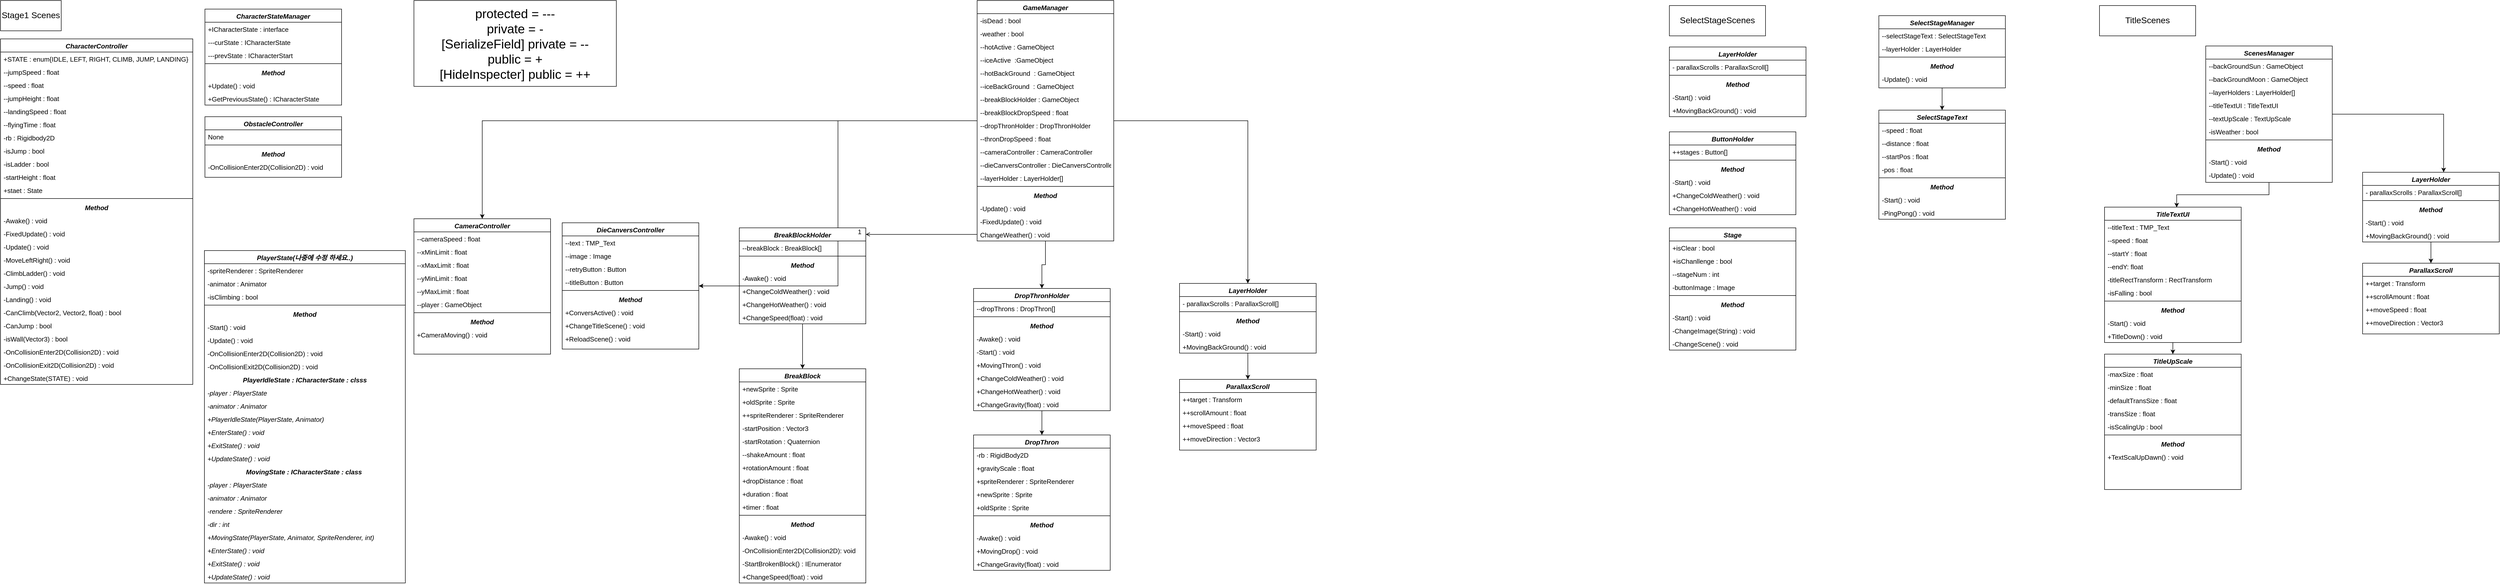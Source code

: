 <mxfile version="24.2.5" type="device">
  <diagram id="C5RBs43oDa-KdzZeNtuy" name="Page-1">
    <mxGraphModel dx="2745" dy="2050" grid="1" gridSize="10" guides="1" tooltips="1" connect="1" arrows="1" fold="1" page="1" pageScale="1" pageWidth="827" pageHeight="1169" math="0" shadow="0">
      <root>
        <mxCell id="WIyWlLk6GJQsqaUBKTNV-0" />
        <mxCell id="WIyWlLk6GJQsqaUBKTNV-1" parent="WIyWlLk6GJQsqaUBKTNV-0" />
        <mxCell id="rf1J2W3sTwrAOWcYBEZd-140" style="edgeStyle=orthogonalEdgeStyle;rounded=0;orthogonalLoop=1;jettySize=auto;html=1;" parent="WIyWlLk6GJQsqaUBKTNV-1" source="zkfFHV4jXpPFQw0GAbJ--0" target="rf1J2W3sTwrAOWcYBEZd-130" edge="1">
          <mxGeometry relative="1" as="geometry" />
        </mxCell>
        <mxCell id="rf1J2W3sTwrAOWcYBEZd-265" style="edgeStyle=orthogonalEdgeStyle;rounded=0;orthogonalLoop=1;jettySize=auto;html=1;entryX=0.5;entryY=0;entryDx=0;entryDy=0;" parent="WIyWlLk6GJQsqaUBKTNV-1" source="zkfFHV4jXpPFQw0GAbJ--0" target="rf1J2W3sTwrAOWcYBEZd-155" edge="1">
          <mxGeometry relative="1" as="geometry" />
        </mxCell>
        <mxCell id="rf1J2W3sTwrAOWcYBEZd-268" style="edgeStyle=orthogonalEdgeStyle;rounded=0;orthogonalLoop=1;jettySize=auto;html=1;entryX=0.5;entryY=0;entryDx=0;entryDy=0;" parent="WIyWlLk6GJQsqaUBKTNV-1" source="zkfFHV4jXpPFQw0GAbJ--0" target="rf1J2W3sTwrAOWcYBEZd-19" edge="1">
          <mxGeometry relative="1" as="geometry" />
        </mxCell>
        <mxCell id="tn4ANteh111OSGjfitCJ-34" style="edgeStyle=orthogonalEdgeStyle;rounded=0;orthogonalLoop=1;jettySize=auto;html=1;entryX=0.5;entryY=0;entryDx=0;entryDy=0;" edge="1" parent="WIyWlLk6GJQsqaUBKTNV-1" source="zkfFHV4jXpPFQw0GAbJ--0" target="tn4ANteh111OSGjfitCJ-9">
          <mxGeometry relative="1" as="geometry" />
        </mxCell>
        <mxCell id="zkfFHV4jXpPFQw0GAbJ--0" value="GameManager" style="swimlane;fontStyle=3;align=center;verticalAlign=top;childLayout=stackLayout;horizontal=1;startSize=26;horizontalStack=0;resizeParent=1;resizeLast=0;collapsible=1;marginBottom=0;rounded=0;shadow=0;strokeWidth=1;fontSize=13;" parent="WIyWlLk6GJQsqaUBKTNV-1" vertex="1">
          <mxGeometry x="1940" width="270" height="476" as="geometry">
            <mxRectangle x="230" y="140" width="160" height="26" as="alternateBounds" />
          </mxGeometry>
        </mxCell>
        <mxCell id="rf1J2W3sTwrAOWcYBEZd-127" value="-isDead : bool " style="text;align=left;verticalAlign=top;spacingLeft=4;spacingRight=4;overflow=hidden;rotatable=0;points=[[0,0.5],[1,0.5]];portConstraint=eastwest;fontSize=13;fontStyle=0" parent="zkfFHV4jXpPFQw0GAbJ--0" vertex="1">
          <mxGeometry y="26" width="270" height="26" as="geometry" />
        </mxCell>
        <mxCell id="rf1J2W3sTwrAOWcYBEZd-129" value="-weather : bool" style="text;align=left;verticalAlign=top;spacingLeft=4;spacingRight=4;overflow=hidden;rotatable=0;points=[[0,0.5],[1,0.5]];portConstraint=eastwest;fontSize=13;fontStyle=0" parent="zkfFHV4jXpPFQw0GAbJ--0" vertex="1">
          <mxGeometry y="52" width="270" height="26" as="geometry" />
        </mxCell>
        <mxCell id="zkfFHV4jXpPFQw0GAbJ--1" value="--hotActive : GameObject" style="text;align=left;verticalAlign=top;spacingLeft=4;spacingRight=4;overflow=hidden;rotatable=0;points=[[0,0.5],[1,0.5]];portConstraint=eastwest;fontSize=13;fontStyle=0" parent="zkfFHV4jXpPFQw0GAbJ--0" vertex="1">
          <mxGeometry y="78" width="270" height="26" as="geometry" />
        </mxCell>
        <mxCell id="zkfFHV4jXpPFQw0GAbJ--2" value="--iceActive  :GameObject" style="text;align=left;verticalAlign=top;spacingLeft=4;spacingRight=4;overflow=hidden;rotatable=0;points=[[0,0.5],[1,0.5]];portConstraint=eastwest;rounded=0;shadow=0;html=0;fontSize=13;" parent="zkfFHV4jXpPFQw0GAbJ--0" vertex="1">
          <mxGeometry y="104" width="270" height="26" as="geometry" />
        </mxCell>
        <mxCell id="zkfFHV4jXpPFQw0GAbJ--3" value="--hotBackGround  : GameObject" style="text;align=left;verticalAlign=top;spacingLeft=4;spacingRight=4;overflow=hidden;rotatable=0;points=[[0,0.5],[1,0.5]];portConstraint=eastwest;rounded=0;shadow=0;html=0;fontSize=13;" parent="zkfFHV4jXpPFQw0GAbJ--0" vertex="1">
          <mxGeometry y="130" width="270" height="26" as="geometry" />
        </mxCell>
        <mxCell id="rf1J2W3sTwrAOWcYBEZd-125" value="--iceBackGround  : GameObject" style="text;align=left;verticalAlign=top;spacingLeft=4;spacingRight=4;overflow=hidden;rotatable=0;points=[[0,0.5],[1,0.5]];portConstraint=eastwest;rounded=0;shadow=0;html=0;fontSize=13;" parent="zkfFHV4jXpPFQw0GAbJ--0" vertex="1">
          <mxGeometry y="156" width="270" height="26" as="geometry" />
        </mxCell>
        <mxCell id="rf1J2W3sTwrAOWcYBEZd-0" value="--breakBlockHolder : GameObject" style="text;align=left;verticalAlign=top;spacingLeft=4;spacingRight=4;overflow=hidden;rotatable=0;points=[[0,0.5],[1,0.5]];portConstraint=eastwest;rounded=0;shadow=0;html=0;fontSize=13;" parent="zkfFHV4jXpPFQw0GAbJ--0" vertex="1">
          <mxGeometry y="182" width="270" height="26" as="geometry" />
        </mxCell>
        <mxCell id="tn4ANteh111OSGjfitCJ-23" value="--breakBlockDropSpeed : float" style="text;align=left;verticalAlign=top;spacingLeft=4;spacingRight=4;overflow=hidden;rotatable=0;points=[[0,0.5],[1,0.5]];portConstraint=eastwest;rounded=0;shadow=0;html=0;fontSize=13;" vertex="1" parent="zkfFHV4jXpPFQw0GAbJ--0">
          <mxGeometry y="208" width="270" height="26" as="geometry" />
        </mxCell>
        <mxCell id="tn4ANteh111OSGjfitCJ-24" value="--dropThronHolder : DropThronHolder" style="text;align=left;verticalAlign=top;spacingLeft=4;spacingRight=4;overflow=hidden;rotatable=0;points=[[0,0.5],[1,0.5]];portConstraint=eastwest;rounded=0;shadow=0;html=0;fontSize=13;" vertex="1" parent="zkfFHV4jXpPFQw0GAbJ--0">
          <mxGeometry y="234" width="270" height="26" as="geometry" />
        </mxCell>
        <mxCell id="tn4ANteh111OSGjfitCJ-25" value="--thronDropSpeed : float" style="text;align=left;verticalAlign=top;spacingLeft=4;spacingRight=4;overflow=hidden;rotatable=0;points=[[0,0.5],[1,0.5]];portConstraint=eastwest;rounded=0;shadow=0;html=0;fontSize=13;" vertex="1" parent="zkfFHV4jXpPFQw0GAbJ--0">
          <mxGeometry y="260" width="270" height="26" as="geometry" />
        </mxCell>
        <mxCell id="rf1J2W3sTwrAOWcYBEZd-31" value="--cameraController : CameraController" style="text;align=left;verticalAlign=top;spacingLeft=4;spacingRight=4;overflow=hidden;rotatable=0;points=[[0,0.5],[1,0.5]];portConstraint=eastwest;rounded=0;shadow=0;html=0;fontSize=13;" parent="zkfFHV4jXpPFQw0GAbJ--0" vertex="1">
          <mxGeometry y="286" width="270" height="26" as="geometry" />
        </mxCell>
        <mxCell id="rf1J2W3sTwrAOWcYBEZd-126" value="--dieCanversController : DieCanversController " style="text;align=left;verticalAlign=top;spacingLeft=4;spacingRight=4;overflow=hidden;rotatable=0;points=[[0,0.5],[1,0.5]];portConstraint=eastwest;rounded=0;shadow=0;html=0;fontSize=13;" parent="zkfFHV4jXpPFQw0GAbJ--0" vertex="1">
          <mxGeometry y="312" width="270" height="26" as="geometry" />
        </mxCell>
        <mxCell id="rf1J2W3sTwrAOWcYBEZd-143" value="--layerHolder : LayerHolder[]" style="text;align=left;verticalAlign=top;spacingLeft=4;spacingRight=4;overflow=hidden;rotatable=0;points=[[0,0.5],[1,0.5]];portConstraint=eastwest;rounded=0;shadow=0;html=0;fontSize=13;" parent="zkfFHV4jXpPFQw0GAbJ--0" vertex="1">
          <mxGeometry y="338" width="270" height="26" as="geometry" />
        </mxCell>
        <mxCell id="zkfFHV4jXpPFQw0GAbJ--4" value="" style="line;html=1;strokeWidth=1;align=left;verticalAlign=middle;spacingTop=-1;spacingLeft=3;spacingRight=3;rotatable=0;labelPosition=right;points=[];portConstraint=eastwest;fontSize=13;" parent="zkfFHV4jXpPFQw0GAbJ--0" vertex="1">
          <mxGeometry y="364" width="270" height="8" as="geometry" />
        </mxCell>
        <mxCell id="zkfFHV4jXpPFQw0GAbJ--5" value="Method" style="text;align=center;verticalAlign=top;spacingLeft=4;spacingRight=4;overflow=hidden;rotatable=0;points=[[0,0.5],[1,0.5]];portConstraint=eastwest;fontSize=13;fontStyle=3" parent="zkfFHV4jXpPFQw0GAbJ--0" vertex="1">
          <mxGeometry y="372" width="270" height="26" as="geometry" />
        </mxCell>
        <mxCell id="rf1J2W3sTwrAOWcYBEZd-1" value="-Update() : void" style="text;align=left;verticalAlign=top;spacingLeft=4;spacingRight=4;overflow=hidden;rotatable=0;points=[[0,0.5],[1,0.5]];portConstraint=eastwest;fontSize=13;" parent="zkfFHV4jXpPFQw0GAbJ--0" vertex="1">
          <mxGeometry y="398" width="270" height="26" as="geometry" />
        </mxCell>
        <mxCell id="tn4ANteh111OSGjfitCJ-22" value="-FixedUpdate() : void" style="text;align=left;verticalAlign=top;spacingLeft=4;spacingRight=4;overflow=hidden;rotatable=0;points=[[0,0.5],[1,0.5]];portConstraint=eastwest;fontSize=13;" vertex="1" parent="zkfFHV4jXpPFQw0GAbJ--0">
          <mxGeometry y="424" width="270" height="26" as="geometry" />
        </mxCell>
        <mxCell id="rf1J2W3sTwrAOWcYBEZd-2" value="ChangeWeather() : void" style="text;align=left;verticalAlign=top;spacingLeft=4;spacingRight=4;overflow=hidden;rotatable=0;points=[[0,0.5],[1,0.5]];portConstraint=eastwest;fontSize=13;" parent="zkfFHV4jXpPFQw0GAbJ--0" vertex="1">
          <mxGeometry y="450" width="270" height="26" as="geometry" />
        </mxCell>
        <mxCell id="rf1J2W3sTwrAOWcYBEZd-12" value="" style="edgeStyle=orthogonalEdgeStyle;rounded=0;orthogonalLoop=1;jettySize=auto;html=1;verticalAlign=bottom;" parent="WIyWlLk6GJQsqaUBKTNV-1" source="zkfFHV4jXpPFQw0GAbJ--17" target="rf1J2W3sTwrAOWcYBEZd-5" edge="1">
          <mxGeometry relative="1" as="geometry" />
        </mxCell>
        <mxCell id="zkfFHV4jXpPFQw0GAbJ--17" value="BreakBlockHolder" style="swimlane;fontStyle=3;align=center;verticalAlign=top;childLayout=stackLayout;horizontal=1;startSize=26;horizontalStack=0;resizeParent=1;resizeLast=0;collapsible=1;marginBottom=0;rounded=0;shadow=0;strokeWidth=1;fontSize=13;" parent="WIyWlLk6GJQsqaUBKTNV-1" vertex="1">
          <mxGeometry x="1470.0" y="450" width="250" height="190" as="geometry">
            <mxRectangle x="550" y="140" width="160" height="26" as="alternateBounds" />
          </mxGeometry>
        </mxCell>
        <mxCell id="zkfFHV4jXpPFQw0GAbJ--18" value="--breakBlock : BreakBlock[]        " style="text;align=left;verticalAlign=top;spacingLeft=4;spacingRight=4;overflow=hidden;rotatable=0;points=[[0,0.5],[1,0.5]];portConstraint=eastwest;fontSize=13;" parent="zkfFHV4jXpPFQw0GAbJ--17" vertex="1">
          <mxGeometry y="26" width="250" height="26" as="geometry" />
        </mxCell>
        <mxCell id="zkfFHV4jXpPFQw0GAbJ--23" value="" style="line;html=1;strokeWidth=1;align=left;verticalAlign=middle;spacingTop=-1;spacingLeft=3;spacingRight=3;rotatable=0;labelPosition=right;points=[];portConstraint=eastwest;fontSize=13;" parent="zkfFHV4jXpPFQw0GAbJ--17" vertex="1">
          <mxGeometry y="52" width="250" height="8" as="geometry" />
        </mxCell>
        <mxCell id="zkfFHV4jXpPFQw0GAbJ--25" value="Method" style="text;align=center;verticalAlign=top;spacingLeft=4;spacingRight=4;overflow=hidden;rotatable=0;points=[[0,0.5],[1,0.5]];portConstraint=eastwest;fontSize=13;fontStyle=3" parent="zkfFHV4jXpPFQw0GAbJ--17" vertex="1">
          <mxGeometry y="60" width="250" height="26" as="geometry" />
        </mxCell>
        <mxCell id="rf1J2W3sTwrAOWcYBEZd-4" value="-Awake() : void" style="text;align=left;verticalAlign=top;spacingLeft=4;spacingRight=4;overflow=hidden;rotatable=0;points=[[0,0.5],[1,0.5]];portConstraint=eastwest;fontSize=13;" parent="zkfFHV4jXpPFQw0GAbJ--17" vertex="1">
          <mxGeometry y="86" width="250" height="26" as="geometry" />
        </mxCell>
        <mxCell id="zkfFHV4jXpPFQw0GAbJ--24" value="+ChangeColdWeather() : void" style="text;align=left;verticalAlign=top;spacingLeft=4;spacingRight=4;overflow=hidden;rotatable=0;points=[[0,0.5],[1,0.5]];portConstraint=eastwest;fontSize=13;" parent="zkfFHV4jXpPFQw0GAbJ--17" vertex="1">
          <mxGeometry y="112" width="250" height="26" as="geometry" />
        </mxCell>
        <mxCell id="rf1J2W3sTwrAOWcYBEZd-3" value="+ChangeHotWeather() : void" style="text;align=left;verticalAlign=top;spacingLeft=4;spacingRight=4;overflow=hidden;rotatable=0;points=[[0,0.5],[1,0.5]];portConstraint=eastwest;fontSize=13;" parent="zkfFHV4jXpPFQw0GAbJ--17" vertex="1">
          <mxGeometry y="138" width="250" height="26" as="geometry" />
        </mxCell>
        <mxCell id="tn4ANteh111OSGjfitCJ-8" value="+ChangeSpeed(float) : void" style="text;align=left;verticalAlign=top;spacingLeft=4;spacingRight=4;overflow=hidden;rotatable=0;points=[[0,0.5],[1,0.5]];portConstraint=eastwest;fontSize=13;" vertex="1" parent="zkfFHV4jXpPFQw0GAbJ--17">
          <mxGeometry y="164" width="250" height="26" as="geometry" />
        </mxCell>
        <mxCell id="zkfFHV4jXpPFQw0GAbJ--26" value="" style="endArrow=open;shadow=0;strokeWidth=1;rounded=0;curved=0;endFill=1;edgeStyle=elbowEdgeStyle;elbow=vertical;fontSize=13;verticalAlign=bottom;" parent="WIyWlLk6GJQsqaUBKTNV-1" source="zkfFHV4jXpPFQw0GAbJ--0" target="zkfFHV4jXpPFQw0GAbJ--17" edge="1">
          <mxGeometry x="0.5" y="41" relative="1" as="geometry">
            <mxPoint x="1477" y="183" as="sourcePoint" />
            <mxPoint x="1637" y="183" as="targetPoint" />
            <mxPoint x="-40" y="32" as="offset" />
          </mxGeometry>
        </mxCell>
        <mxCell id="zkfFHV4jXpPFQw0GAbJ--28" value="1" style="resizable=0;align=right;verticalAlign=bottom;labelBackgroundColor=none;fontSize=13;" parent="zkfFHV4jXpPFQw0GAbJ--26" connectable="0" vertex="1">
          <mxGeometry x="1" relative="1" as="geometry">
            <mxPoint x="-7" y="4" as="offset" />
          </mxGeometry>
        </mxCell>
        <mxCell id="7gS5zdPIiU_QVUyvcoiq-0" value="&lt;font style=&quot;font-size: 17px;&quot;&gt;Stage1 Scenes&lt;/font&gt;" style="rounded=0;whiteSpace=wrap;html=1;" parent="WIyWlLk6GJQsqaUBKTNV-1" vertex="1">
          <mxGeometry x="10" width="120" height="60" as="geometry" />
        </mxCell>
        <mxCell id="rf1J2W3sTwrAOWcYBEZd-5" value="BreakBlock" style="swimlane;fontStyle=3;align=center;verticalAlign=top;childLayout=stackLayout;horizontal=1;startSize=26;horizontalStack=0;resizeParent=1;resizeLast=0;collapsible=1;marginBottom=0;rounded=0;shadow=0;strokeWidth=1;fontSize=13;" parent="WIyWlLk6GJQsqaUBKTNV-1" vertex="1">
          <mxGeometry x="1470.0" y="729" width="250" height="424" as="geometry">
            <mxRectangle x="550" y="140" width="160" height="26" as="alternateBounds" />
          </mxGeometry>
        </mxCell>
        <mxCell id="rf1J2W3sTwrAOWcYBEZd-6" value="+newSprite : Sprite" style="text;align=left;verticalAlign=top;spacingLeft=4;spacingRight=4;overflow=hidden;rotatable=0;points=[[0,0.5],[1,0.5]];portConstraint=eastwest;fontSize=13;" parent="rf1J2W3sTwrAOWcYBEZd-5" vertex="1">
          <mxGeometry y="26" width="250" height="26" as="geometry" />
        </mxCell>
        <mxCell id="rf1J2W3sTwrAOWcYBEZd-14" value="+oldSprite : Sprite" style="text;align=left;verticalAlign=top;spacingLeft=4;spacingRight=4;overflow=hidden;rotatable=0;points=[[0,0.5],[1,0.5]];portConstraint=eastwest;fontSize=13;" parent="rf1J2W3sTwrAOWcYBEZd-5" vertex="1">
          <mxGeometry y="52" width="250" height="26" as="geometry" />
        </mxCell>
        <mxCell id="rf1J2W3sTwrAOWcYBEZd-15" value="++spriteRenderer : SpriteRenderer" style="text;align=left;verticalAlign=top;spacingLeft=4;spacingRight=4;overflow=hidden;rotatable=0;points=[[0,0.5],[1,0.5]];portConstraint=eastwest;fontSize=13;" parent="rf1J2W3sTwrAOWcYBEZd-5" vertex="1">
          <mxGeometry y="78" width="250" height="26" as="geometry" />
        </mxCell>
        <mxCell id="tn4ANteh111OSGjfitCJ-1" value="-startPosition : Vector3" style="text;align=left;verticalAlign=top;spacingLeft=4;spacingRight=4;overflow=hidden;rotatable=0;points=[[0,0.5],[1,0.5]];portConstraint=eastwest;fontSize=13;" vertex="1" parent="rf1J2W3sTwrAOWcYBEZd-5">
          <mxGeometry y="104" width="250" height="26" as="geometry" />
        </mxCell>
        <mxCell id="tn4ANteh111OSGjfitCJ-0" value="-startRotation : Quaternion    " style="text;align=left;verticalAlign=top;spacingLeft=4;spacingRight=4;overflow=hidden;rotatable=0;points=[[0,0.5],[1,0.5]];portConstraint=eastwest;fontSize=13;" vertex="1" parent="rf1J2W3sTwrAOWcYBEZd-5">
          <mxGeometry y="130" width="250" height="26" as="geometry" />
        </mxCell>
        <mxCell id="tn4ANteh111OSGjfitCJ-2" value="--shakeAmount : float" style="text;align=left;verticalAlign=top;spacingLeft=4;spacingRight=4;overflow=hidden;rotatable=0;points=[[0,0.5],[1,0.5]];portConstraint=eastwest;fontSize=13;" vertex="1" parent="rf1J2W3sTwrAOWcYBEZd-5">
          <mxGeometry y="156" width="250" height="26" as="geometry" />
        </mxCell>
        <mxCell id="tn4ANteh111OSGjfitCJ-3" value="+rotationAmount : float" style="text;align=left;verticalAlign=top;spacingLeft=4;spacingRight=4;overflow=hidden;rotatable=0;points=[[0,0.5],[1,0.5]];portConstraint=eastwest;fontSize=13;" vertex="1" parent="rf1J2W3sTwrAOWcYBEZd-5">
          <mxGeometry y="182" width="250" height="26" as="geometry" />
        </mxCell>
        <mxCell id="tn4ANteh111OSGjfitCJ-4" value="+dropDistance : float" style="text;align=left;verticalAlign=top;spacingLeft=4;spacingRight=4;overflow=hidden;rotatable=0;points=[[0,0.5],[1,0.5]];portConstraint=eastwest;fontSize=13;" vertex="1" parent="rf1J2W3sTwrAOWcYBEZd-5">
          <mxGeometry y="208" width="250" height="26" as="geometry" />
        </mxCell>
        <mxCell id="tn4ANteh111OSGjfitCJ-5" value="+duration : float" style="text;align=left;verticalAlign=top;spacingLeft=4;spacingRight=4;overflow=hidden;rotatable=0;points=[[0,0.5],[1,0.5]];portConstraint=eastwest;fontSize=13;" vertex="1" parent="rf1J2W3sTwrAOWcYBEZd-5">
          <mxGeometry y="234" width="250" height="26" as="geometry" />
        </mxCell>
        <mxCell id="tn4ANteh111OSGjfitCJ-6" value="+timer : float" style="text;align=left;verticalAlign=top;spacingLeft=4;spacingRight=4;overflow=hidden;rotatable=0;points=[[0,0.5],[1,0.5]];portConstraint=eastwest;fontSize=13;" vertex="1" parent="rf1J2W3sTwrAOWcYBEZd-5">
          <mxGeometry y="260" width="250" height="26" as="geometry" />
        </mxCell>
        <mxCell id="rf1J2W3sTwrAOWcYBEZd-7" value="" style="line;html=1;strokeWidth=1;align=left;verticalAlign=middle;spacingTop=-1;spacingLeft=3;spacingRight=3;rotatable=0;labelPosition=right;points=[];portConstraint=eastwest;fontSize=13;" parent="rf1J2W3sTwrAOWcYBEZd-5" vertex="1">
          <mxGeometry y="286" width="250" height="8" as="geometry" />
        </mxCell>
        <mxCell id="rf1J2W3sTwrAOWcYBEZd-8" value="Method" style="text;align=center;verticalAlign=top;spacingLeft=4;spacingRight=4;overflow=hidden;rotatable=0;points=[[0,0.5],[1,0.5]];portConstraint=eastwest;fontSize=13;fontStyle=3" parent="rf1J2W3sTwrAOWcYBEZd-5" vertex="1">
          <mxGeometry y="294" width="250" height="26" as="geometry" />
        </mxCell>
        <mxCell id="rf1J2W3sTwrAOWcYBEZd-9" value="-Awake() : void" style="text;align=left;verticalAlign=top;spacingLeft=4;spacingRight=4;overflow=hidden;rotatable=0;points=[[0,0.5],[1,0.5]];portConstraint=eastwest;fontSize=13;" parent="rf1J2W3sTwrAOWcYBEZd-5" vertex="1">
          <mxGeometry y="320" width="250" height="26" as="geometry" />
        </mxCell>
        <mxCell id="rf1J2W3sTwrAOWcYBEZd-10" value="-OnCollisionEnter2D(Collision2D): void" style="text;align=left;verticalAlign=top;spacingLeft=4;spacingRight=4;overflow=hidden;rotatable=0;points=[[0,0.5],[1,0.5]];portConstraint=eastwest;fontSize=13;" parent="rf1J2W3sTwrAOWcYBEZd-5" vertex="1">
          <mxGeometry y="346" width="250" height="26" as="geometry" />
        </mxCell>
        <mxCell id="rf1J2W3sTwrAOWcYBEZd-11" value="-StartBrokenBlock() : IEnumerator " style="text;align=left;verticalAlign=top;spacingLeft=4;spacingRight=4;overflow=hidden;rotatable=0;points=[[0,0.5],[1,0.5]];portConstraint=eastwest;fontSize=13;" parent="rf1J2W3sTwrAOWcYBEZd-5" vertex="1">
          <mxGeometry y="372" width="250" height="26" as="geometry" />
        </mxCell>
        <mxCell id="tn4ANteh111OSGjfitCJ-7" value="+ChangeSpeed(float) : void" style="text;align=left;verticalAlign=top;spacingLeft=4;spacingRight=4;overflow=hidden;rotatable=0;points=[[0,0.5],[1,0.5]];portConstraint=eastwest;fontSize=13;" vertex="1" parent="rf1J2W3sTwrAOWcYBEZd-5">
          <mxGeometry y="398" width="250" height="26" as="geometry" />
        </mxCell>
        <mxCell id="rf1J2W3sTwrAOWcYBEZd-19" value="CameraController" style="swimlane;fontStyle=3;align=center;verticalAlign=top;childLayout=stackLayout;horizontal=1;startSize=26;horizontalStack=0;resizeParent=1;resizeLast=0;collapsible=1;marginBottom=0;rounded=0;shadow=0;strokeWidth=1;fontSize=13;" parent="WIyWlLk6GJQsqaUBKTNV-1" vertex="1">
          <mxGeometry x="827" y="432" width="270" height="268" as="geometry">
            <mxRectangle x="230" y="140" width="160" height="26" as="alternateBounds" />
          </mxGeometry>
        </mxCell>
        <mxCell id="rf1J2W3sTwrAOWcYBEZd-20" value="--cameraSpeed : float" style="text;align=left;verticalAlign=top;spacingLeft=4;spacingRight=4;overflow=hidden;rotatable=0;points=[[0,0.5],[1,0.5]];portConstraint=eastwest;fontSize=13;" parent="rf1J2W3sTwrAOWcYBEZd-19" vertex="1">
          <mxGeometry y="26" width="270" height="26" as="geometry" />
        </mxCell>
        <mxCell id="rf1J2W3sTwrAOWcYBEZd-21" value="--xMinLimit : float" style="text;align=left;verticalAlign=top;spacingLeft=4;spacingRight=4;overflow=hidden;rotatable=0;points=[[0,0.5],[1,0.5]];portConstraint=eastwest;rounded=0;shadow=0;html=0;fontSize=13;" parent="rf1J2W3sTwrAOWcYBEZd-19" vertex="1">
          <mxGeometry y="52" width="270" height="26" as="geometry" />
        </mxCell>
        <mxCell id="rf1J2W3sTwrAOWcYBEZd-22" value="--xMaxLimit : float" style="text;align=left;verticalAlign=top;spacingLeft=4;spacingRight=4;overflow=hidden;rotatable=0;points=[[0,0.5],[1,0.5]];portConstraint=eastwest;rounded=0;shadow=0;html=0;fontSize=13;" parent="rf1J2W3sTwrAOWcYBEZd-19" vertex="1">
          <mxGeometry y="78" width="270" height="26" as="geometry" />
        </mxCell>
        <mxCell id="rf1J2W3sTwrAOWcYBEZd-23" value="--yMinLimit : float" style="text;align=left;verticalAlign=top;spacingLeft=4;spacingRight=4;overflow=hidden;rotatable=0;points=[[0,0.5],[1,0.5]];portConstraint=eastwest;rounded=0;shadow=0;html=0;fontSize=13;" parent="rf1J2W3sTwrAOWcYBEZd-19" vertex="1">
          <mxGeometry y="104" width="270" height="26" as="geometry" />
        </mxCell>
        <mxCell id="rf1J2W3sTwrAOWcYBEZd-28" value="--yMaxLimit : float" style="text;align=left;verticalAlign=top;spacingLeft=4;spacingRight=4;overflow=hidden;rotatable=0;points=[[0,0.5],[1,0.5]];portConstraint=eastwest;rounded=0;shadow=0;html=0;fontSize=13;" parent="rf1J2W3sTwrAOWcYBEZd-19" vertex="1">
          <mxGeometry y="130" width="270" height="26" as="geometry" />
        </mxCell>
        <mxCell id="rf1J2W3sTwrAOWcYBEZd-29" value="--player : GameObject" style="text;align=left;verticalAlign=top;spacingLeft=4;spacingRight=4;overflow=hidden;rotatable=0;points=[[0,0.5],[1,0.5]];portConstraint=eastwest;rounded=0;shadow=0;html=0;fontSize=13;" parent="rf1J2W3sTwrAOWcYBEZd-19" vertex="1">
          <mxGeometry y="156" width="270" height="26" as="geometry" />
        </mxCell>
        <mxCell id="rf1J2W3sTwrAOWcYBEZd-24" value="" style="line;html=1;strokeWidth=1;align=left;verticalAlign=middle;spacingTop=-1;spacingLeft=3;spacingRight=3;rotatable=0;labelPosition=right;points=[];portConstraint=eastwest;fontSize=13;" parent="rf1J2W3sTwrAOWcYBEZd-19" vertex="1">
          <mxGeometry y="182" width="270" height="8" as="geometry" />
        </mxCell>
        <mxCell id="rf1J2W3sTwrAOWcYBEZd-25" value="Method" style="text;align=center;verticalAlign=top;spacingLeft=4;spacingRight=4;overflow=hidden;rotatable=0;points=[[0,0.5],[1,0.5]];portConstraint=eastwest;fontSize=13;fontStyle=3" parent="rf1J2W3sTwrAOWcYBEZd-19" vertex="1">
          <mxGeometry y="190" width="270" height="26" as="geometry" />
        </mxCell>
        <mxCell id="rf1J2W3sTwrAOWcYBEZd-26" value="+CameraMoving() : void" style="text;align=left;verticalAlign=top;spacingLeft=4;spacingRight=4;overflow=hidden;rotatable=0;points=[[0,0.5],[1,0.5]];portConstraint=eastwest;fontSize=13;" parent="rf1J2W3sTwrAOWcYBEZd-19" vertex="1">
          <mxGeometry y="216" width="270" height="26" as="geometry" />
        </mxCell>
        <mxCell id="rf1J2W3sTwrAOWcYBEZd-32" value="CharacterController" style="swimlane;fontStyle=3;align=center;verticalAlign=top;childLayout=stackLayout;horizontal=1;startSize=26;horizontalStack=0;resizeParent=1;resizeLast=0;collapsible=1;marginBottom=0;rounded=0;shadow=0;strokeWidth=1;fontSize=13;" parent="WIyWlLk6GJQsqaUBKTNV-1" vertex="1">
          <mxGeometry x="10" y="76" width="380" height="684" as="geometry">
            <mxRectangle x="230" y="140" width="160" height="26" as="alternateBounds" />
          </mxGeometry>
        </mxCell>
        <mxCell id="rf1J2W3sTwrAOWcYBEZd-46" value="+STATE : enum{IDLE, LEFT, RIGHT, CLIMB, JUMP, LANDING}" style="text;align=left;verticalAlign=top;spacingLeft=4;spacingRight=4;overflow=hidden;rotatable=0;points=[[0,0.5],[1,0.5]];portConstraint=eastwest;fontSize=13;" parent="rf1J2W3sTwrAOWcYBEZd-32" vertex="1">
          <mxGeometry y="26" width="380" height="26" as="geometry" />
        </mxCell>
        <mxCell id="rf1J2W3sTwrAOWcYBEZd-33" value="--jumpSpeed : float " style="text;align=left;verticalAlign=top;spacingLeft=4;spacingRight=4;overflow=hidden;rotatable=0;points=[[0,0.5],[1,0.5]];portConstraint=eastwest;fontSize=13;" parent="rf1J2W3sTwrAOWcYBEZd-32" vertex="1">
          <mxGeometry y="52" width="380" height="26" as="geometry" />
        </mxCell>
        <mxCell id="rf1J2W3sTwrAOWcYBEZd-34" value="--speed : float" style="text;align=left;verticalAlign=top;spacingLeft=4;spacingRight=4;overflow=hidden;rotatable=0;points=[[0,0.5],[1,0.5]];portConstraint=eastwest;rounded=0;shadow=0;html=0;fontSize=13;" parent="rf1J2W3sTwrAOWcYBEZd-32" vertex="1">
          <mxGeometry y="78" width="380" height="26" as="geometry" />
        </mxCell>
        <mxCell id="rf1J2W3sTwrAOWcYBEZd-35" value="--jumpHeight : float" style="text;align=left;verticalAlign=top;spacingLeft=4;spacingRight=4;overflow=hidden;rotatable=0;points=[[0,0.5],[1,0.5]];portConstraint=eastwest;rounded=0;shadow=0;html=0;fontSize=13;" parent="rf1J2W3sTwrAOWcYBEZd-32" vertex="1">
          <mxGeometry y="104" width="380" height="26" as="geometry" />
        </mxCell>
        <mxCell id="rf1J2W3sTwrAOWcYBEZd-36" value="--landingSpeed : float" style="text;align=left;verticalAlign=top;spacingLeft=4;spacingRight=4;overflow=hidden;rotatable=0;points=[[0,0.5],[1,0.5]];portConstraint=eastwest;rounded=0;shadow=0;html=0;fontSize=13;" parent="rf1J2W3sTwrAOWcYBEZd-32" vertex="1">
          <mxGeometry y="130" width="380" height="26" as="geometry" />
        </mxCell>
        <mxCell id="rf1J2W3sTwrAOWcYBEZd-37" value="--flyingTime : float" style="text;align=left;verticalAlign=top;spacingLeft=4;spacingRight=4;overflow=hidden;rotatable=0;points=[[0,0.5],[1,0.5]];portConstraint=eastwest;rounded=0;shadow=0;html=0;fontSize=13;" parent="rf1J2W3sTwrAOWcYBEZd-32" vertex="1">
          <mxGeometry y="156" width="380" height="26" as="geometry" />
        </mxCell>
        <mxCell id="rf1J2W3sTwrAOWcYBEZd-38" value="-rb : Rigidbody2D" style="text;align=left;verticalAlign=top;spacingLeft=4;spacingRight=4;overflow=hidden;rotatable=0;points=[[0,0.5],[1,0.5]];portConstraint=eastwest;rounded=0;shadow=0;html=0;fontSize=13;" parent="rf1J2W3sTwrAOWcYBEZd-32" vertex="1">
          <mxGeometry y="182" width="380" height="26" as="geometry" />
        </mxCell>
        <mxCell id="rf1J2W3sTwrAOWcYBEZd-42" value="-isJump : bool" style="text;align=left;verticalAlign=top;spacingLeft=4;spacingRight=4;overflow=hidden;rotatable=0;points=[[0,0.5],[1,0.5]];portConstraint=eastwest;rounded=0;shadow=0;html=0;fontSize=13;" parent="rf1J2W3sTwrAOWcYBEZd-32" vertex="1">
          <mxGeometry y="208" width="380" height="26" as="geometry" />
        </mxCell>
        <mxCell id="rf1J2W3sTwrAOWcYBEZd-43" value="-isLadder : bool" style="text;align=left;verticalAlign=top;spacingLeft=4;spacingRight=4;overflow=hidden;rotatable=0;points=[[0,0.5],[1,0.5]];portConstraint=eastwest;rounded=0;shadow=0;html=0;fontSize=13;" parent="rf1J2W3sTwrAOWcYBEZd-32" vertex="1">
          <mxGeometry y="234" width="380" height="26" as="geometry" />
        </mxCell>
        <mxCell id="rf1J2W3sTwrAOWcYBEZd-44" value="-startHeight : float" style="text;align=left;verticalAlign=top;spacingLeft=4;spacingRight=4;overflow=hidden;rotatable=0;points=[[0,0.5],[1,0.5]];portConstraint=eastwest;rounded=0;shadow=0;html=0;fontSize=13;" parent="rf1J2W3sTwrAOWcYBEZd-32" vertex="1">
          <mxGeometry y="260" width="380" height="26" as="geometry" />
        </mxCell>
        <mxCell id="rf1J2W3sTwrAOWcYBEZd-45" value="+staet : State" style="text;align=left;verticalAlign=top;spacingLeft=4;spacingRight=4;overflow=hidden;rotatable=0;points=[[0,0.5],[1,0.5]];portConstraint=eastwest;rounded=0;shadow=0;html=0;fontSize=13;" parent="rf1J2W3sTwrAOWcYBEZd-32" vertex="1">
          <mxGeometry y="286" width="380" height="26" as="geometry" />
        </mxCell>
        <mxCell id="rf1J2W3sTwrAOWcYBEZd-39" value="" style="line;html=1;strokeWidth=1;align=left;verticalAlign=middle;spacingTop=-1;spacingLeft=3;spacingRight=3;rotatable=0;labelPosition=right;points=[];portConstraint=eastwest;fontSize=13;" parent="rf1J2W3sTwrAOWcYBEZd-32" vertex="1">
          <mxGeometry y="312" width="380" height="8" as="geometry" />
        </mxCell>
        <mxCell id="rf1J2W3sTwrAOWcYBEZd-40" value="Method" style="text;align=center;verticalAlign=top;spacingLeft=4;spacingRight=4;overflow=hidden;rotatable=0;points=[[0,0.5],[1,0.5]];portConstraint=eastwest;fontSize=13;fontStyle=3" parent="rf1J2W3sTwrAOWcYBEZd-32" vertex="1">
          <mxGeometry y="320" width="380" height="26" as="geometry" />
        </mxCell>
        <mxCell id="rf1J2W3sTwrAOWcYBEZd-41" value="-Awake() : void" style="text;align=left;verticalAlign=top;spacingLeft=4;spacingRight=4;overflow=hidden;rotatable=0;points=[[0,0.5],[1,0.5]];portConstraint=eastwest;fontSize=13;" parent="rf1J2W3sTwrAOWcYBEZd-32" vertex="1">
          <mxGeometry y="346" width="380" height="26" as="geometry" />
        </mxCell>
        <mxCell id="rf1J2W3sTwrAOWcYBEZd-47" value="-FixedUpdate() : void" style="text;align=left;verticalAlign=top;spacingLeft=4;spacingRight=4;overflow=hidden;rotatable=0;points=[[0,0.5],[1,0.5]];portConstraint=eastwest;fontSize=13;" parent="rf1J2W3sTwrAOWcYBEZd-32" vertex="1">
          <mxGeometry y="372" width="380" height="26" as="geometry" />
        </mxCell>
        <mxCell id="rf1J2W3sTwrAOWcYBEZd-48" value="-Update() : void" style="text;align=left;verticalAlign=top;spacingLeft=4;spacingRight=4;overflow=hidden;rotatable=0;points=[[0,0.5],[1,0.5]];portConstraint=eastwest;fontSize=13;" parent="rf1J2W3sTwrAOWcYBEZd-32" vertex="1">
          <mxGeometry y="398" width="380" height="26" as="geometry" />
        </mxCell>
        <mxCell id="rf1J2W3sTwrAOWcYBEZd-49" value="-MoveLeftRight() : void" style="text;align=left;verticalAlign=top;spacingLeft=4;spacingRight=4;overflow=hidden;rotatable=0;points=[[0,0.5],[1,0.5]];portConstraint=eastwest;fontSize=13;" parent="rf1J2W3sTwrAOWcYBEZd-32" vertex="1">
          <mxGeometry y="424" width="380" height="26" as="geometry" />
        </mxCell>
        <mxCell id="rf1J2W3sTwrAOWcYBEZd-50" value="-ClimbLadder() : void" style="text;align=left;verticalAlign=top;spacingLeft=4;spacingRight=4;overflow=hidden;rotatable=0;points=[[0,0.5],[1,0.5]];portConstraint=eastwest;fontSize=13;" parent="rf1J2W3sTwrAOWcYBEZd-32" vertex="1">
          <mxGeometry y="450" width="380" height="26" as="geometry" />
        </mxCell>
        <mxCell id="rf1J2W3sTwrAOWcYBEZd-51" value="-Jump() : void" style="text;align=left;verticalAlign=top;spacingLeft=4;spacingRight=4;overflow=hidden;rotatable=0;points=[[0,0.5],[1,0.5]];portConstraint=eastwest;fontSize=13;" parent="rf1J2W3sTwrAOWcYBEZd-32" vertex="1">
          <mxGeometry y="476" width="380" height="26" as="geometry" />
        </mxCell>
        <mxCell id="rf1J2W3sTwrAOWcYBEZd-52" value="-Landing() : void" style="text;align=left;verticalAlign=top;spacingLeft=4;spacingRight=4;overflow=hidden;rotatable=0;points=[[0,0.5],[1,0.5]];portConstraint=eastwest;fontSize=13;" parent="rf1J2W3sTwrAOWcYBEZd-32" vertex="1">
          <mxGeometry y="502" width="380" height="26" as="geometry" />
        </mxCell>
        <mxCell id="rf1J2W3sTwrAOWcYBEZd-53" value="-CanClimb(Vector2, Vector2, float) : bool" style="text;align=left;verticalAlign=top;spacingLeft=4;spacingRight=4;overflow=hidden;rotatable=0;points=[[0,0.5],[1,0.5]];portConstraint=eastwest;fontSize=13;" parent="rf1J2W3sTwrAOWcYBEZd-32" vertex="1">
          <mxGeometry y="528" width="380" height="26" as="geometry" />
        </mxCell>
        <mxCell id="rf1J2W3sTwrAOWcYBEZd-54" value="-CanJump : bool" style="text;align=left;verticalAlign=top;spacingLeft=4;spacingRight=4;overflow=hidden;rotatable=0;points=[[0,0.5],[1,0.5]];portConstraint=eastwest;fontSize=13;" parent="rf1J2W3sTwrAOWcYBEZd-32" vertex="1">
          <mxGeometry y="554" width="380" height="26" as="geometry" />
        </mxCell>
        <mxCell id="rf1J2W3sTwrAOWcYBEZd-55" value="-isWall(Vector3) : bool" style="text;align=left;verticalAlign=top;spacingLeft=4;spacingRight=4;overflow=hidden;rotatable=0;points=[[0,0.5],[1,0.5]];portConstraint=eastwest;fontSize=13;" parent="rf1J2W3sTwrAOWcYBEZd-32" vertex="1">
          <mxGeometry y="580" width="380" height="26" as="geometry" />
        </mxCell>
        <mxCell id="rf1J2W3sTwrAOWcYBEZd-56" value="-OnCollisionEnter2D(Collision2D) : void" style="text;align=left;verticalAlign=top;spacingLeft=4;spacingRight=4;overflow=hidden;rotatable=0;points=[[0,0.5],[1,0.5]];portConstraint=eastwest;fontSize=13;" parent="rf1J2W3sTwrAOWcYBEZd-32" vertex="1">
          <mxGeometry y="606" width="380" height="26" as="geometry" />
        </mxCell>
        <mxCell id="rf1J2W3sTwrAOWcYBEZd-57" value="-OnCollisionExit2D(Collision2D) : void" style="text;align=left;verticalAlign=top;spacingLeft=4;spacingRight=4;overflow=hidden;rotatable=0;points=[[0,0.5],[1,0.5]];portConstraint=eastwest;fontSize=13;" parent="rf1J2W3sTwrAOWcYBEZd-32" vertex="1">
          <mxGeometry y="632" width="380" height="26" as="geometry" />
        </mxCell>
        <mxCell id="rf1J2W3sTwrAOWcYBEZd-58" value="+ChangeState(STATE) : void" style="text;align=left;verticalAlign=top;spacingLeft=4;spacingRight=4;overflow=hidden;rotatable=0;points=[[0,0.5],[1,0.5]];portConstraint=eastwest;fontSize=13;" parent="rf1J2W3sTwrAOWcYBEZd-32" vertex="1">
          <mxGeometry y="658" width="380" height="26" as="geometry" />
        </mxCell>
        <mxCell id="rf1J2W3sTwrAOWcYBEZd-59" value="CharacterStateManager" style="swimlane;fontStyle=3;align=center;verticalAlign=top;childLayout=stackLayout;horizontal=1;startSize=26;horizontalStack=0;resizeParent=1;resizeLast=0;collapsible=1;marginBottom=0;rounded=0;shadow=0;strokeWidth=1;fontSize=13;" parent="WIyWlLk6GJQsqaUBKTNV-1" vertex="1">
          <mxGeometry x="414" y="17" width="270" height="190" as="geometry">
            <mxRectangle x="230" y="140" width="160" height="26" as="alternateBounds" />
          </mxGeometry>
        </mxCell>
        <mxCell id="rf1J2W3sTwrAOWcYBEZd-60" value="+ICharacterState : interface" style="text;align=left;verticalAlign=top;spacingLeft=4;spacingRight=4;overflow=hidden;rotatable=0;points=[[0,0.5],[1,0.5]];portConstraint=eastwest;fontSize=13;" parent="rf1J2W3sTwrAOWcYBEZd-59" vertex="1">
          <mxGeometry y="26" width="270" height="26" as="geometry" />
        </mxCell>
        <mxCell id="rf1J2W3sTwrAOWcYBEZd-61" value="---curState : ICharacterState" style="text;align=left;verticalAlign=top;spacingLeft=4;spacingRight=4;overflow=hidden;rotatable=0;points=[[0,0.5],[1,0.5]];portConstraint=eastwest;rounded=0;shadow=0;html=0;fontSize=13;" parent="rf1J2W3sTwrAOWcYBEZd-59" vertex="1">
          <mxGeometry y="52" width="270" height="26" as="geometry" />
        </mxCell>
        <mxCell id="rf1J2W3sTwrAOWcYBEZd-62" value="---prevState : ICharacterStart" style="text;align=left;verticalAlign=top;spacingLeft=4;spacingRight=4;overflow=hidden;rotatable=0;points=[[0,0.5],[1,0.5]];portConstraint=eastwest;rounded=0;shadow=0;html=0;fontSize=13;" parent="rf1J2W3sTwrAOWcYBEZd-59" vertex="1">
          <mxGeometry y="78" width="270" height="26" as="geometry" />
        </mxCell>
        <mxCell id="rf1J2W3sTwrAOWcYBEZd-65" value="" style="line;html=1;strokeWidth=1;align=left;verticalAlign=middle;spacingTop=-1;spacingLeft=3;spacingRight=3;rotatable=0;labelPosition=right;points=[];portConstraint=eastwest;fontSize=13;" parent="rf1J2W3sTwrAOWcYBEZd-59" vertex="1">
          <mxGeometry y="104" width="270" height="8" as="geometry" />
        </mxCell>
        <mxCell id="rf1J2W3sTwrAOWcYBEZd-66" value="Method" style="text;align=center;verticalAlign=top;spacingLeft=4;spacingRight=4;overflow=hidden;rotatable=0;points=[[0,0.5],[1,0.5]];portConstraint=eastwest;fontSize=13;fontStyle=3" parent="rf1J2W3sTwrAOWcYBEZd-59" vertex="1">
          <mxGeometry y="112" width="270" height="26" as="geometry" />
        </mxCell>
        <mxCell id="rf1J2W3sTwrAOWcYBEZd-67" value="+Update() : void" style="text;align=left;verticalAlign=top;spacingLeft=4;spacingRight=4;overflow=hidden;rotatable=0;points=[[0,0.5],[1,0.5]];portConstraint=eastwest;fontSize=13;" parent="rf1J2W3sTwrAOWcYBEZd-59" vertex="1">
          <mxGeometry y="138" width="270" height="26" as="geometry" />
        </mxCell>
        <mxCell id="rf1J2W3sTwrAOWcYBEZd-68" value="+GetPreviousState() : ICharacterState" style="text;align=left;verticalAlign=top;spacingLeft=4;spacingRight=4;overflow=hidden;rotatable=0;points=[[0,0.5],[1,0.5]];portConstraint=eastwest;fontSize=13;" parent="rf1J2W3sTwrAOWcYBEZd-59" vertex="1">
          <mxGeometry y="164" width="270" height="26" as="geometry" />
        </mxCell>
        <mxCell id="rf1J2W3sTwrAOWcYBEZd-69" value="ObstacleController" style="swimlane;fontStyle=3;align=center;verticalAlign=top;childLayout=stackLayout;horizontal=1;startSize=26;horizontalStack=0;resizeParent=1;resizeLast=0;collapsible=1;marginBottom=0;rounded=0;shadow=0;strokeWidth=1;fontSize=13;" parent="WIyWlLk6GJQsqaUBKTNV-1" vertex="1">
          <mxGeometry x="414" y="230" width="270" height="120" as="geometry">
            <mxRectangle x="230" y="140" width="160" height="26" as="alternateBounds" />
          </mxGeometry>
        </mxCell>
        <mxCell id="rf1J2W3sTwrAOWcYBEZd-70" value="None" style="text;align=left;verticalAlign=top;spacingLeft=4;spacingRight=4;overflow=hidden;rotatable=0;points=[[0,0.5],[1,0.5]];portConstraint=eastwest;fontSize=13;" parent="rf1J2W3sTwrAOWcYBEZd-69" vertex="1">
          <mxGeometry y="26" width="270" height="26" as="geometry" />
        </mxCell>
        <mxCell id="rf1J2W3sTwrAOWcYBEZd-73" value="" style="line;html=1;strokeWidth=1;align=left;verticalAlign=middle;spacingTop=-1;spacingLeft=3;spacingRight=3;rotatable=0;labelPosition=right;points=[];portConstraint=eastwest;fontSize=13;" parent="rf1J2W3sTwrAOWcYBEZd-69" vertex="1">
          <mxGeometry y="52" width="270" height="8" as="geometry" />
        </mxCell>
        <mxCell id="rf1J2W3sTwrAOWcYBEZd-74" value="Method" style="text;align=center;verticalAlign=top;spacingLeft=4;spacingRight=4;overflow=hidden;rotatable=0;points=[[0,0.5],[1,0.5]];portConstraint=eastwest;fontSize=13;fontStyle=3" parent="rf1J2W3sTwrAOWcYBEZd-69" vertex="1">
          <mxGeometry y="60" width="270" height="26" as="geometry" />
        </mxCell>
        <mxCell id="rf1J2W3sTwrAOWcYBEZd-76" value="-OnCollisionEnter2D(Collision2D) : void" style="text;align=left;verticalAlign=top;spacingLeft=4;spacingRight=4;overflow=hidden;rotatable=0;points=[[0,0.5],[1,0.5]];portConstraint=eastwest;fontSize=13;" parent="rf1J2W3sTwrAOWcYBEZd-69" vertex="1">
          <mxGeometry y="86" width="270" height="26" as="geometry" />
        </mxCell>
        <mxCell id="rf1J2W3sTwrAOWcYBEZd-83" value="PlayerState(나중에 수정 하세요..)" style="swimlane;fontStyle=3;align=center;verticalAlign=top;childLayout=stackLayout;horizontal=1;startSize=26;horizontalStack=0;resizeParent=1;resizeLast=0;collapsible=1;marginBottom=0;rounded=0;shadow=0;strokeWidth=1;fontSize=13;" parent="WIyWlLk6GJQsqaUBKTNV-1" vertex="1">
          <mxGeometry x="413" y="495" width="397" height="658" as="geometry">
            <mxRectangle x="230" y="140" width="160" height="26" as="alternateBounds" />
          </mxGeometry>
        </mxCell>
        <mxCell id="rf1J2W3sTwrAOWcYBEZd-84" value="-spriteRenderer : SpriteRenderer" style="text;align=left;verticalAlign=top;spacingLeft=4;spacingRight=4;overflow=hidden;rotatable=0;points=[[0,0.5],[1,0.5]];portConstraint=eastwest;fontSize=13;" parent="rf1J2W3sTwrAOWcYBEZd-83" vertex="1">
          <mxGeometry y="26" width="397" height="26" as="geometry" />
        </mxCell>
        <mxCell id="rf1J2W3sTwrAOWcYBEZd-85" value="-animator : Animator" style="text;align=left;verticalAlign=top;spacingLeft=4;spacingRight=4;overflow=hidden;rotatable=0;points=[[0,0.5],[1,0.5]];portConstraint=eastwest;rounded=0;shadow=0;html=0;fontSize=13;" parent="rf1J2W3sTwrAOWcYBEZd-83" vertex="1">
          <mxGeometry y="52" width="397" height="26" as="geometry" />
        </mxCell>
        <mxCell id="rf1J2W3sTwrAOWcYBEZd-86" value="-isClimbing : bool" style="text;align=left;verticalAlign=top;spacingLeft=4;spacingRight=4;overflow=hidden;rotatable=0;points=[[0,0.5],[1,0.5]];portConstraint=eastwest;rounded=0;shadow=0;html=0;fontSize=13;" parent="rf1J2W3sTwrAOWcYBEZd-83" vertex="1">
          <mxGeometry y="78" width="397" height="26" as="geometry" />
        </mxCell>
        <mxCell id="rf1J2W3sTwrAOWcYBEZd-87" value="" style="line;html=1;strokeWidth=1;align=left;verticalAlign=middle;spacingTop=-1;spacingLeft=3;spacingRight=3;rotatable=0;labelPosition=right;points=[];portConstraint=eastwest;fontSize=13;" parent="rf1J2W3sTwrAOWcYBEZd-83" vertex="1">
          <mxGeometry y="104" width="397" height="8" as="geometry" />
        </mxCell>
        <mxCell id="rf1J2W3sTwrAOWcYBEZd-88" value="Method" style="text;align=center;verticalAlign=top;spacingLeft=4;spacingRight=4;overflow=hidden;rotatable=0;points=[[0,0.5],[1,0.5]];portConstraint=eastwest;fontSize=13;fontStyle=3" parent="rf1J2W3sTwrAOWcYBEZd-83" vertex="1">
          <mxGeometry y="112" width="397" height="26" as="geometry" />
        </mxCell>
        <mxCell id="rf1J2W3sTwrAOWcYBEZd-89" value="-Start() : void" style="text;align=left;verticalAlign=top;spacingLeft=4;spacingRight=4;overflow=hidden;rotatable=0;points=[[0,0.5],[1,0.5]];portConstraint=eastwest;fontSize=13;" parent="rf1J2W3sTwrAOWcYBEZd-83" vertex="1">
          <mxGeometry y="138" width="397" height="26" as="geometry" />
        </mxCell>
        <mxCell id="rf1J2W3sTwrAOWcYBEZd-92" value="-Update() : void" style="text;align=left;verticalAlign=top;spacingLeft=4;spacingRight=4;overflow=hidden;rotatable=0;points=[[0,0.5],[1,0.5]];portConstraint=eastwest;fontSize=13;" parent="rf1J2W3sTwrAOWcYBEZd-83" vertex="1">
          <mxGeometry y="164" width="397" height="26" as="geometry" />
        </mxCell>
        <mxCell id="rf1J2W3sTwrAOWcYBEZd-90" value="-OnCollisionEnter2D(Collision2D) : void" style="text;align=left;verticalAlign=top;spacingLeft=4;spacingRight=4;overflow=hidden;rotatable=0;points=[[0,0.5],[1,0.5]];portConstraint=eastwest;fontSize=13;" parent="rf1J2W3sTwrAOWcYBEZd-83" vertex="1">
          <mxGeometry y="190" width="397" height="26" as="geometry" />
        </mxCell>
        <mxCell id="rf1J2W3sTwrAOWcYBEZd-91" value="-OnCollisionExit2D(Collision2D) : void" style="text;align=left;verticalAlign=top;spacingLeft=4;spacingRight=4;overflow=hidden;rotatable=0;points=[[0,0.5],[1,0.5]];portConstraint=eastwest;fontSize=13;" parent="rf1J2W3sTwrAOWcYBEZd-83" vertex="1">
          <mxGeometry y="216" width="397" height="26" as="geometry" />
        </mxCell>
        <mxCell id="rf1J2W3sTwrAOWcYBEZd-93" value="PlayerIdleState : ICharacterState : clsss" style="text;align=center;verticalAlign=top;spacingLeft=4;spacingRight=4;overflow=hidden;rotatable=0;points=[[0,0.5],[1,0.5]];portConstraint=eastwest;fontSize=13;fontStyle=3" parent="rf1J2W3sTwrAOWcYBEZd-83" vertex="1">
          <mxGeometry y="242" width="397" height="26" as="geometry" />
        </mxCell>
        <mxCell id="rf1J2W3sTwrAOWcYBEZd-97" value="-player : PlayerState" style="text;align=left;verticalAlign=top;spacingLeft=4;spacingRight=4;overflow=hidden;rotatable=0;points=[[0,0.5],[1,0.5]];portConstraint=eastwest;fontSize=13;fontStyle=2" parent="rf1J2W3sTwrAOWcYBEZd-83" vertex="1">
          <mxGeometry y="268" width="397" height="26" as="geometry" />
        </mxCell>
        <mxCell id="rf1J2W3sTwrAOWcYBEZd-98" value="-animator : Animator" style="text;align=left;verticalAlign=top;spacingLeft=4;spacingRight=4;overflow=hidden;rotatable=0;points=[[0,0.5],[1,0.5]];portConstraint=eastwest;fontSize=13;fontStyle=2" parent="rf1J2W3sTwrAOWcYBEZd-83" vertex="1">
          <mxGeometry y="294" width="397" height="26" as="geometry" />
        </mxCell>
        <mxCell id="rf1J2W3sTwrAOWcYBEZd-95" value="+PlayerIdleState(PlayerState, Animator)" style="text;align=left;verticalAlign=top;spacingLeft=4;spacingRight=4;overflow=hidden;rotatable=0;points=[[0,0.5],[1,0.5]];portConstraint=eastwest;fontSize=13;fontStyle=2" parent="rf1J2W3sTwrAOWcYBEZd-83" vertex="1">
          <mxGeometry y="320" width="397" height="26" as="geometry" />
        </mxCell>
        <mxCell id="rf1J2W3sTwrAOWcYBEZd-96" value="+EnterState() : void" style="text;align=left;verticalAlign=top;spacingLeft=4;spacingRight=4;overflow=hidden;rotatable=0;points=[[0,0.5],[1,0.5]];portConstraint=eastwest;fontSize=13;fontStyle=2" parent="rf1J2W3sTwrAOWcYBEZd-83" vertex="1">
          <mxGeometry y="346" width="397" height="26" as="geometry" />
        </mxCell>
        <mxCell id="rf1J2W3sTwrAOWcYBEZd-99" value="+ExitState() : void" style="text;align=left;verticalAlign=top;spacingLeft=4;spacingRight=4;overflow=hidden;rotatable=0;points=[[0,0.5],[1,0.5]];portConstraint=eastwest;fontSize=13;fontStyle=2" parent="rf1J2W3sTwrAOWcYBEZd-83" vertex="1">
          <mxGeometry y="372" width="397" height="26" as="geometry" />
        </mxCell>
        <mxCell id="rf1J2W3sTwrAOWcYBEZd-100" value="+UpdateState() : void" style="text;align=left;verticalAlign=top;spacingLeft=4;spacingRight=4;overflow=hidden;rotatable=0;points=[[0,0.5],[1,0.5]];portConstraint=eastwest;fontSize=13;fontStyle=2" parent="rf1J2W3sTwrAOWcYBEZd-83" vertex="1">
          <mxGeometry y="398" width="397" height="26" as="geometry" />
        </mxCell>
        <mxCell id="rf1J2W3sTwrAOWcYBEZd-103" value="MovingState : ICharacterState : class " style="text;align=center;verticalAlign=top;spacingLeft=4;spacingRight=4;overflow=hidden;rotatable=0;points=[[0,0.5],[1,0.5]];portConstraint=eastwest;fontSize=13;fontStyle=3" parent="rf1J2W3sTwrAOWcYBEZd-83" vertex="1">
          <mxGeometry y="424" width="397" height="26" as="geometry" />
        </mxCell>
        <mxCell id="rf1J2W3sTwrAOWcYBEZd-106" value="-player : PlayerState" style="text;align=left;verticalAlign=top;spacingLeft=4;spacingRight=4;overflow=hidden;rotatable=0;points=[[0,0.5],[1,0.5]];portConstraint=eastwest;fontSize=13;fontStyle=2" parent="rf1J2W3sTwrAOWcYBEZd-83" vertex="1">
          <mxGeometry y="450" width="397" height="26" as="geometry" />
        </mxCell>
        <mxCell id="rf1J2W3sTwrAOWcYBEZd-102" value="-animator : Animator" style="text;align=left;verticalAlign=top;spacingLeft=4;spacingRight=4;overflow=hidden;rotatable=0;points=[[0,0.5],[1,0.5]];portConstraint=eastwest;fontSize=13;fontStyle=2" parent="rf1J2W3sTwrAOWcYBEZd-83" vertex="1">
          <mxGeometry y="476" width="397" height="26" as="geometry" />
        </mxCell>
        <mxCell id="rf1J2W3sTwrAOWcYBEZd-104" value="-rendere : SpriteRenderer" style="text;align=left;verticalAlign=top;spacingLeft=4;spacingRight=4;overflow=hidden;rotatable=0;points=[[0,0.5],[1,0.5]];portConstraint=eastwest;fontSize=13;fontStyle=2" parent="rf1J2W3sTwrAOWcYBEZd-83" vertex="1">
          <mxGeometry y="502" width="397" height="26" as="geometry" />
        </mxCell>
        <mxCell id="rf1J2W3sTwrAOWcYBEZd-105" value="-dir : int" style="text;align=left;verticalAlign=top;spacingLeft=4;spacingRight=4;overflow=hidden;rotatable=0;points=[[0,0.5],[1,0.5]];portConstraint=eastwest;fontSize=13;fontStyle=2" parent="rf1J2W3sTwrAOWcYBEZd-83" vertex="1">
          <mxGeometry y="528" width="397" height="26" as="geometry" />
        </mxCell>
        <mxCell id="rf1J2W3sTwrAOWcYBEZd-107" value="+MovingState(PlayerState, Animator, SpriteRenderer, int)" style="text;align=left;verticalAlign=top;spacingLeft=4;spacingRight=4;overflow=hidden;rotatable=0;points=[[0,0.5],[1,0.5]];portConstraint=eastwest;fontSize=13;fontStyle=2" parent="rf1J2W3sTwrAOWcYBEZd-83" vertex="1">
          <mxGeometry y="554" width="397" height="26" as="geometry" />
        </mxCell>
        <mxCell id="rf1J2W3sTwrAOWcYBEZd-109" value="+EnterState() : void" style="text;align=left;verticalAlign=top;spacingLeft=4;spacingRight=4;overflow=hidden;rotatable=0;points=[[0,0.5],[1,0.5]];portConstraint=eastwest;fontSize=13;fontStyle=2" parent="rf1J2W3sTwrAOWcYBEZd-83" vertex="1">
          <mxGeometry y="580" width="397" height="26" as="geometry" />
        </mxCell>
        <mxCell id="rf1J2W3sTwrAOWcYBEZd-111" value="+ExitState() : void" style="text;align=left;verticalAlign=top;spacingLeft=4;spacingRight=4;overflow=hidden;rotatable=0;points=[[0,0.5],[1,0.5]];portConstraint=eastwest;fontSize=13;fontStyle=2" parent="rf1J2W3sTwrAOWcYBEZd-83" vertex="1">
          <mxGeometry y="606" width="397" height="26" as="geometry" />
        </mxCell>
        <mxCell id="rf1J2W3sTwrAOWcYBEZd-112" value="+UpdateState() : void" style="text;align=left;verticalAlign=top;spacingLeft=4;spacingRight=4;overflow=hidden;rotatable=0;points=[[0,0.5],[1,0.5]];portConstraint=eastwest;fontSize=13;fontStyle=2" parent="rf1J2W3sTwrAOWcYBEZd-83" vertex="1">
          <mxGeometry y="632" width="397" height="26" as="geometry" />
        </mxCell>
        <mxCell id="rf1J2W3sTwrAOWcYBEZd-113" value="&lt;span style=&quot;font-size: 17px;&quot;&gt;SelectStageScenes&lt;/span&gt;" style="rounded=0;whiteSpace=wrap;html=1;" parent="WIyWlLk6GJQsqaUBKTNV-1" vertex="1">
          <mxGeometry x="3308" y="10" width="190" height="60" as="geometry" />
        </mxCell>
        <mxCell id="rf1J2W3sTwrAOWcYBEZd-118" value="ButtonHolder" style="swimlane;fontStyle=3;align=center;verticalAlign=top;childLayout=stackLayout;horizontal=1;startSize=26;horizontalStack=0;resizeParent=1;resizeLast=0;collapsible=1;marginBottom=0;rounded=0;shadow=0;strokeWidth=1;fontSize=13;" parent="WIyWlLk6GJQsqaUBKTNV-1" vertex="1">
          <mxGeometry x="3308" y="260" width="250" height="164" as="geometry">
            <mxRectangle x="550" y="140" width="160" height="26" as="alternateBounds" />
          </mxGeometry>
        </mxCell>
        <mxCell id="rf1J2W3sTwrAOWcYBEZd-119" value="++stages : Button[]" style="text;align=left;verticalAlign=top;spacingLeft=4;spacingRight=4;overflow=hidden;rotatable=0;points=[[0,0.5],[1,0.5]];portConstraint=eastwest;fontSize=13;" parent="rf1J2W3sTwrAOWcYBEZd-118" vertex="1">
          <mxGeometry y="26" width="250" height="26" as="geometry" />
        </mxCell>
        <mxCell id="rf1J2W3sTwrAOWcYBEZd-120" value="" style="line;html=1;strokeWidth=1;align=left;verticalAlign=middle;spacingTop=-1;spacingLeft=3;spacingRight=3;rotatable=0;labelPosition=right;points=[];portConstraint=eastwest;fontSize=13;" parent="rf1J2W3sTwrAOWcYBEZd-118" vertex="1">
          <mxGeometry y="52" width="250" height="8" as="geometry" />
        </mxCell>
        <mxCell id="rf1J2W3sTwrAOWcYBEZd-121" value="Method" style="text;align=center;verticalAlign=top;spacingLeft=4;spacingRight=4;overflow=hidden;rotatable=0;points=[[0,0.5],[1,0.5]];portConstraint=eastwest;fontSize=13;fontStyle=3" parent="rf1J2W3sTwrAOWcYBEZd-118" vertex="1">
          <mxGeometry y="60" width="250" height="26" as="geometry" />
        </mxCell>
        <mxCell id="rf1J2W3sTwrAOWcYBEZd-122" value="-Start() : void" style="text;align=left;verticalAlign=top;spacingLeft=4;spacingRight=4;overflow=hidden;rotatable=0;points=[[0,0.5],[1,0.5]];portConstraint=eastwest;fontSize=13;" parent="rf1J2W3sTwrAOWcYBEZd-118" vertex="1">
          <mxGeometry y="86" width="250" height="26" as="geometry" />
        </mxCell>
        <mxCell id="rf1J2W3sTwrAOWcYBEZd-123" value="+ChangeColdWeather() : void" style="text;align=left;verticalAlign=top;spacingLeft=4;spacingRight=4;overflow=hidden;rotatable=0;points=[[0,0.5],[1,0.5]];portConstraint=eastwest;fontSize=13;" parent="rf1J2W3sTwrAOWcYBEZd-118" vertex="1">
          <mxGeometry y="112" width="250" height="26" as="geometry" />
        </mxCell>
        <mxCell id="rf1J2W3sTwrAOWcYBEZd-124" value="+ChangeHotWeather() : void" style="text;align=left;verticalAlign=top;spacingLeft=4;spacingRight=4;overflow=hidden;rotatable=0;points=[[0,0.5],[1,0.5]];portConstraint=eastwest;fontSize=13;" parent="rf1J2W3sTwrAOWcYBEZd-118" vertex="1">
          <mxGeometry y="138" width="250" height="26" as="geometry" />
        </mxCell>
        <mxCell id="rf1J2W3sTwrAOWcYBEZd-130" value="DieCanversController" style="swimlane;fontStyle=3;align=center;verticalAlign=top;childLayout=stackLayout;horizontal=1;startSize=26;horizontalStack=0;resizeParent=1;resizeLast=0;collapsible=1;marginBottom=0;rounded=0;shadow=0;strokeWidth=1;fontSize=13;" parent="WIyWlLk6GJQsqaUBKTNV-1" vertex="1">
          <mxGeometry x="1120" y="440" width="270" height="250" as="geometry">
            <mxRectangle x="230" y="140" width="160" height="26" as="alternateBounds" />
          </mxGeometry>
        </mxCell>
        <mxCell id="rf1J2W3sTwrAOWcYBEZd-131" value="--text : TMP_Text" style="text;align=left;verticalAlign=top;spacingLeft=4;spacingRight=4;overflow=hidden;rotatable=0;points=[[0,0.5],[1,0.5]];portConstraint=eastwest;fontSize=13;" parent="rf1J2W3sTwrAOWcYBEZd-130" vertex="1">
          <mxGeometry y="26" width="270" height="26" as="geometry" />
        </mxCell>
        <mxCell id="rf1J2W3sTwrAOWcYBEZd-132" value="--image : Image" style="text;align=left;verticalAlign=top;spacingLeft=4;spacingRight=4;overflow=hidden;rotatable=0;points=[[0,0.5],[1,0.5]];portConstraint=eastwest;rounded=0;shadow=0;html=0;fontSize=13;" parent="rf1J2W3sTwrAOWcYBEZd-130" vertex="1">
          <mxGeometry y="52" width="270" height="26" as="geometry" />
        </mxCell>
        <mxCell id="rf1J2W3sTwrAOWcYBEZd-133" value="--retryButton : Button" style="text;align=left;verticalAlign=top;spacingLeft=4;spacingRight=4;overflow=hidden;rotatable=0;points=[[0,0.5],[1,0.5]];portConstraint=eastwest;rounded=0;shadow=0;html=0;fontSize=13;" parent="rf1J2W3sTwrAOWcYBEZd-130" vertex="1">
          <mxGeometry y="78" width="270" height="26" as="geometry" />
        </mxCell>
        <mxCell id="rf1J2W3sTwrAOWcYBEZd-134" value="--titleButton : Button" style="text;align=left;verticalAlign=top;spacingLeft=4;spacingRight=4;overflow=hidden;rotatable=0;points=[[0,0.5],[1,0.5]];portConstraint=eastwest;rounded=0;shadow=0;html=0;fontSize=13;" parent="rf1J2W3sTwrAOWcYBEZd-130" vertex="1">
          <mxGeometry y="104" width="270" height="26" as="geometry" />
        </mxCell>
        <mxCell id="rf1J2W3sTwrAOWcYBEZd-137" value="" style="line;html=1;strokeWidth=1;align=left;verticalAlign=middle;spacingTop=-1;spacingLeft=3;spacingRight=3;rotatable=0;labelPosition=right;points=[];portConstraint=eastwest;fontSize=13;" parent="rf1J2W3sTwrAOWcYBEZd-130" vertex="1">
          <mxGeometry y="130" width="270" height="8" as="geometry" />
        </mxCell>
        <mxCell id="rf1J2W3sTwrAOWcYBEZd-138" value="Method" style="text;align=center;verticalAlign=top;spacingLeft=4;spacingRight=4;overflow=hidden;rotatable=0;points=[[0,0.5],[1,0.5]];portConstraint=eastwest;fontSize=13;fontStyle=3" parent="rf1J2W3sTwrAOWcYBEZd-130" vertex="1">
          <mxGeometry y="138" width="270" height="26" as="geometry" />
        </mxCell>
        <mxCell id="rf1J2W3sTwrAOWcYBEZd-139" value="+ConversActive() : void" style="text;align=left;verticalAlign=top;spacingLeft=4;spacingRight=4;overflow=hidden;rotatable=0;points=[[0,0.5],[1,0.5]];portConstraint=eastwest;fontSize=13;" parent="rf1J2W3sTwrAOWcYBEZd-130" vertex="1">
          <mxGeometry y="164" width="270" height="26" as="geometry" />
        </mxCell>
        <mxCell id="rf1J2W3sTwrAOWcYBEZd-141" value="+ChangeTitleScene() : void" style="text;align=left;verticalAlign=top;spacingLeft=4;spacingRight=4;overflow=hidden;rotatable=0;points=[[0,0.5],[1,0.5]];portConstraint=eastwest;fontSize=13;" parent="rf1J2W3sTwrAOWcYBEZd-130" vertex="1">
          <mxGeometry y="190" width="270" height="26" as="geometry" />
        </mxCell>
        <mxCell id="rf1J2W3sTwrAOWcYBEZd-142" value="+ReloadScene() : void" style="text;align=left;verticalAlign=top;spacingLeft=4;spacingRight=4;overflow=hidden;rotatable=0;points=[[0,0.5],[1,0.5]];portConstraint=eastwest;fontSize=13;" parent="rf1J2W3sTwrAOWcYBEZd-130" vertex="1">
          <mxGeometry y="216" width="270" height="26" as="geometry" />
        </mxCell>
        <mxCell id="rf1J2W3sTwrAOWcYBEZd-144" value="ParallaxScroll" style="swimlane;fontStyle=3;align=center;verticalAlign=top;childLayout=stackLayout;horizontal=1;startSize=26;horizontalStack=0;resizeParent=1;resizeLast=0;collapsible=1;marginBottom=0;rounded=0;shadow=0;strokeWidth=1;fontSize=13;" parent="WIyWlLk6GJQsqaUBKTNV-1" vertex="1">
          <mxGeometry x="2340" y="750" width="270" height="140" as="geometry">
            <mxRectangle x="230" y="140" width="160" height="26" as="alternateBounds" />
          </mxGeometry>
        </mxCell>
        <mxCell id="rf1J2W3sTwrAOWcYBEZd-145" value="++target : Transform" style="text;align=left;verticalAlign=top;spacingLeft=4;spacingRight=4;overflow=hidden;rotatable=0;points=[[0,0.5],[1,0.5]];portConstraint=eastwest;fontSize=13;" parent="rf1J2W3sTwrAOWcYBEZd-144" vertex="1">
          <mxGeometry y="26" width="270" height="26" as="geometry" />
        </mxCell>
        <mxCell id="rf1J2W3sTwrAOWcYBEZd-146" value="++scrollAmount : float" style="text;align=left;verticalAlign=top;spacingLeft=4;spacingRight=4;overflow=hidden;rotatable=0;points=[[0,0.5],[1,0.5]];portConstraint=eastwest;rounded=0;shadow=0;html=0;fontSize=13;" parent="rf1J2W3sTwrAOWcYBEZd-144" vertex="1">
          <mxGeometry y="52" width="270" height="26" as="geometry" />
        </mxCell>
        <mxCell id="rf1J2W3sTwrAOWcYBEZd-147" value="++moveSpeed : float" style="text;align=left;verticalAlign=top;spacingLeft=4;spacingRight=4;overflow=hidden;rotatable=0;points=[[0,0.5],[1,0.5]];portConstraint=eastwest;rounded=0;shadow=0;html=0;fontSize=13;" parent="rf1J2W3sTwrAOWcYBEZd-144" vertex="1">
          <mxGeometry y="78" width="270" height="26" as="geometry" />
        </mxCell>
        <mxCell id="rf1J2W3sTwrAOWcYBEZd-148" value="++moveDirection : Vector3" style="text;align=left;verticalAlign=top;spacingLeft=4;spacingRight=4;overflow=hidden;rotatable=0;points=[[0,0.5],[1,0.5]];portConstraint=eastwest;rounded=0;shadow=0;html=0;fontSize=13;" parent="rf1J2W3sTwrAOWcYBEZd-144" vertex="1">
          <mxGeometry y="104" width="270" height="26" as="geometry" />
        </mxCell>
        <mxCell id="rf1J2W3sTwrAOWcYBEZd-266" style="edgeStyle=orthogonalEdgeStyle;rounded=0;orthogonalLoop=1;jettySize=auto;html=1;entryX=0.5;entryY=0;entryDx=0;entryDy=0;" parent="WIyWlLk6GJQsqaUBKTNV-1" source="rf1J2W3sTwrAOWcYBEZd-155" target="rf1J2W3sTwrAOWcYBEZd-144" edge="1">
          <mxGeometry relative="1" as="geometry" />
        </mxCell>
        <mxCell id="rf1J2W3sTwrAOWcYBEZd-155" value="LayerHolder" style="swimlane;fontStyle=3;align=center;verticalAlign=top;childLayout=stackLayout;horizontal=1;startSize=26;horizontalStack=0;resizeParent=1;resizeLast=0;collapsible=1;marginBottom=0;rounded=0;shadow=0;strokeWidth=1;fontSize=13;" parent="WIyWlLk6GJQsqaUBKTNV-1" vertex="1">
          <mxGeometry x="2340" y="560" width="270" height="138" as="geometry">
            <mxRectangle x="230" y="140" width="160" height="26" as="alternateBounds" />
          </mxGeometry>
        </mxCell>
        <mxCell id="rf1J2W3sTwrAOWcYBEZd-156" value="- parallaxScrolls : ParallaxScroll[]" style="text;align=left;verticalAlign=top;spacingLeft=4;spacingRight=4;overflow=hidden;rotatable=0;points=[[0,0.5],[1,0.5]];portConstraint=eastwest;fontSize=13;" parent="rf1J2W3sTwrAOWcYBEZd-155" vertex="1">
          <mxGeometry y="26" width="270" height="26" as="geometry" />
        </mxCell>
        <mxCell id="rf1J2W3sTwrAOWcYBEZd-160" value="" style="line;html=1;strokeWidth=1;align=left;verticalAlign=middle;spacingTop=-1;spacingLeft=3;spacingRight=3;rotatable=0;labelPosition=right;points=[];portConstraint=eastwest;fontSize=13;" parent="rf1J2W3sTwrAOWcYBEZd-155" vertex="1">
          <mxGeometry y="52" width="270" height="8" as="geometry" />
        </mxCell>
        <mxCell id="rf1J2W3sTwrAOWcYBEZd-161" value="Method" style="text;align=center;verticalAlign=top;spacingLeft=4;spacingRight=4;overflow=hidden;rotatable=0;points=[[0,0.5],[1,0.5]];portConstraint=eastwest;fontSize=13;fontStyle=3" parent="rf1J2W3sTwrAOWcYBEZd-155" vertex="1">
          <mxGeometry y="60" width="270" height="26" as="geometry" />
        </mxCell>
        <mxCell id="rf1J2W3sTwrAOWcYBEZd-162" value="-Start() : void" style="text;align=left;verticalAlign=top;spacingLeft=4;spacingRight=4;overflow=hidden;rotatable=0;points=[[0,0.5],[1,0.5]];portConstraint=eastwest;fontSize=13;" parent="rf1J2W3sTwrAOWcYBEZd-155" vertex="1">
          <mxGeometry y="86" width="270" height="26" as="geometry" />
        </mxCell>
        <mxCell id="rf1J2W3sTwrAOWcYBEZd-163" value="+MovingBackGround() : void" style="text;align=left;verticalAlign=top;spacingLeft=4;spacingRight=4;overflow=hidden;rotatable=0;points=[[0,0.5],[1,0.5]];portConstraint=eastwest;fontSize=13;" parent="rf1J2W3sTwrAOWcYBEZd-155" vertex="1">
          <mxGeometry y="112" width="270" height="26" as="geometry" />
        </mxCell>
        <mxCell id="rf1J2W3sTwrAOWcYBEZd-175" value="&lt;span style=&quot;font-size: 17px;&quot;&gt;TitleScenes&lt;/span&gt;" style="rounded=0;whiteSpace=wrap;html=1;" parent="WIyWlLk6GJQsqaUBKTNV-1" vertex="1">
          <mxGeometry x="4158" y="10" width="190" height="60" as="geometry" />
        </mxCell>
        <mxCell id="rf1J2W3sTwrAOWcYBEZd-176" value="ScenesManager" style="swimlane;fontStyle=3;align=center;verticalAlign=top;childLayout=stackLayout;horizontal=1;startSize=26;horizontalStack=0;resizeParent=1;resizeLast=0;collapsible=1;marginBottom=0;rounded=0;shadow=0;strokeWidth=1;fontSize=13;" parent="WIyWlLk6GJQsqaUBKTNV-1" vertex="1">
          <mxGeometry x="4368" y="90" width="250" height="270" as="geometry">
            <mxRectangle x="550" y="140" width="160" height="26" as="alternateBounds" />
          </mxGeometry>
        </mxCell>
        <mxCell id="rf1J2W3sTwrAOWcYBEZd-177" value="--backGroundSun : GameObject" style="text;align=left;verticalAlign=top;spacingLeft=4;spacingRight=4;overflow=hidden;rotatable=0;points=[[0,0.5],[1,0.5]];portConstraint=eastwest;fontSize=13;" parent="rf1J2W3sTwrAOWcYBEZd-176" vertex="1">
          <mxGeometry y="26" width="250" height="26" as="geometry" />
        </mxCell>
        <mxCell id="rf1J2W3sTwrAOWcYBEZd-183" value="--backGroundMoon : GameObject" style="text;align=left;verticalAlign=top;spacingLeft=4;spacingRight=4;overflow=hidden;rotatable=0;points=[[0,0.5],[1,0.5]];portConstraint=eastwest;fontSize=13;" parent="rf1J2W3sTwrAOWcYBEZd-176" vertex="1">
          <mxGeometry y="52" width="250" height="26" as="geometry" />
        </mxCell>
        <mxCell id="rf1J2W3sTwrAOWcYBEZd-185" value="--layerHolders : LayerHolder[]" style="text;align=left;verticalAlign=top;spacingLeft=4;spacingRight=4;overflow=hidden;rotatable=0;points=[[0,0.5],[1,0.5]];portConstraint=eastwest;fontSize=13;" parent="rf1J2W3sTwrAOWcYBEZd-176" vertex="1">
          <mxGeometry y="78" width="250" height="26" as="geometry" />
        </mxCell>
        <mxCell id="rf1J2W3sTwrAOWcYBEZd-186" value="--titleTextUI : TitleTextUI" style="text;align=left;verticalAlign=top;spacingLeft=4;spacingRight=4;overflow=hidden;rotatable=0;points=[[0,0.5],[1,0.5]];portConstraint=eastwest;fontSize=13;" parent="rf1J2W3sTwrAOWcYBEZd-176" vertex="1">
          <mxGeometry y="104" width="250" height="26" as="geometry" />
        </mxCell>
        <mxCell id="rf1J2W3sTwrAOWcYBEZd-187" value="--textUpScale : TextUpScale" style="text;align=left;verticalAlign=top;spacingLeft=4;spacingRight=4;overflow=hidden;rotatable=0;points=[[0,0.5],[1,0.5]];portConstraint=eastwest;fontSize=13;" parent="rf1J2W3sTwrAOWcYBEZd-176" vertex="1">
          <mxGeometry y="130" width="250" height="26" as="geometry" />
        </mxCell>
        <mxCell id="rf1J2W3sTwrAOWcYBEZd-188" value="-isWeather : bool" style="text;align=left;verticalAlign=top;spacingLeft=4;spacingRight=4;overflow=hidden;rotatable=0;points=[[0,0.5],[1,0.5]];portConstraint=eastwest;fontSize=13;" parent="rf1J2W3sTwrAOWcYBEZd-176" vertex="1">
          <mxGeometry y="156" width="250" height="26" as="geometry" />
        </mxCell>
        <mxCell id="rf1J2W3sTwrAOWcYBEZd-178" value="" style="line;html=1;strokeWidth=1;align=left;verticalAlign=middle;spacingTop=-1;spacingLeft=3;spacingRight=3;rotatable=0;labelPosition=right;points=[];portConstraint=eastwest;fontSize=13;" parent="rf1J2W3sTwrAOWcYBEZd-176" vertex="1">
          <mxGeometry y="182" width="250" height="8" as="geometry" />
        </mxCell>
        <mxCell id="rf1J2W3sTwrAOWcYBEZd-179" value="Method" style="text;align=center;verticalAlign=top;spacingLeft=4;spacingRight=4;overflow=hidden;rotatable=0;points=[[0,0.5],[1,0.5]];portConstraint=eastwest;fontSize=13;fontStyle=3" parent="rf1J2W3sTwrAOWcYBEZd-176" vertex="1">
          <mxGeometry y="190" width="250" height="26" as="geometry" />
        </mxCell>
        <mxCell id="rf1J2W3sTwrAOWcYBEZd-180" value="-Start() : void" style="text;align=left;verticalAlign=top;spacingLeft=4;spacingRight=4;overflow=hidden;rotatable=0;points=[[0,0.5],[1,0.5]];portConstraint=eastwest;fontSize=13;" parent="rf1J2W3sTwrAOWcYBEZd-176" vertex="1">
          <mxGeometry y="216" width="250" height="26" as="geometry" />
        </mxCell>
        <mxCell id="rf1J2W3sTwrAOWcYBEZd-181" value="-Update() : void" style="text;align=left;verticalAlign=top;spacingLeft=4;spacingRight=4;overflow=hidden;rotatable=0;points=[[0,0.5],[1,0.5]];portConstraint=eastwest;fontSize=13;" parent="rf1J2W3sTwrAOWcYBEZd-176" vertex="1">
          <mxGeometry y="242" width="250" height="26" as="geometry" />
        </mxCell>
        <mxCell id="rf1J2W3sTwrAOWcYBEZd-189" value="ParallaxScroll" style="swimlane;fontStyle=3;align=center;verticalAlign=top;childLayout=stackLayout;horizontal=1;startSize=26;horizontalStack=0;resizeParent=1;resizeLast=0;collapsible=1;marginBottom=0;rounded=0;shadow=0;strokeWidth=1;fontSize=13;" parent="WIyWlLk6GJQsqaUBKTNV-1" vertex="1">
          <mxGeometry x="4678" y="520" width="270" height="140" as="geometry">
            <mxRectangle x="230" y="140" width="160" height="26" as="alternateBounds" />
          </mxGeometry>
        </mxCell>
        <mxCell id="rf1J2W3sTwrAOWcYBEZd-190" value="++target : Transform" style="text;align=left;verticalAlign=top;spacingLeft=4;spacingRight=4;overflow=hidden;rotatable=0;points=[[0,0.5],[1,0.5]];portConstraint=eastwest;fontSize=13;" parent="rf1J2W3sTwrAOWcYBEZd-189" vertex="1">
          <mxGeometry y="26" width="270" height="26" as="geometry" />
        </mxCell>
        <mxCell id="rf1J2W3sTwrAOWcYBEZd-191" value="++scrollAmount : float" style="text;align=left;verticalAlign=top;spacingLeft=4;spacingRight=4;overflow=hidden;rotatable=0;points=[[0,0.5],[1,0.5]];portConstraint=eastwest;rounded=0;shadow=0;html=0;fontSize=13;" parent="rf1J2W3sTwrAOWcYBEZd-189" vertex="1">
          <mxGeometry y="52" width="270" height="26" as="geometry" />
        </mxCell>
        <mxCell id="rf1J2W3sTwrAOWcYBEZd-192" value="++moveSpeed : float" style="text;align=left;verticalAlign=top;spacingLeft=4;spacingRight=4;overflow=hidden;rotatable=0;points=[[0,0.5],[1,0.5]];portConstraint=eastwest;rounded=0;shadow=0;html=0;fontSize=13;" parent="rf1J2W3sTwrAOWcYBEZd-189" vertex="1">
          <mxGeometry y="78" width="270" height="26" as="geometry" />
        </mxCell>
        <mxCell id="rf1J2W3sTwrAOWcYBEZd-193" value="++moveDirection : Vector3" style="text;align=left;verticalAlign=top;spacingLeft=4;spacingRight=4;overflow=hidden;rotatable=0;points=[[0,0.5],[1,0.5]];portConstraint=eastwest;rounded=0;shadow=0;html=0;fontSize=13;" parent="rf1J2W3sTwrAOWcYBEZd-189" vertex="1">
          <mxGeometry y="104" width="270" height="26" as="geometry" />
        </mxCell>
        <mxCell id="rf1J2W3sTwrAOWcYBEZd-202" style="edgeStyle=orthogonalEdgeStyle;rounded=0;orthogonalLoop=1;jettySize=auto;html=1;" parent="WIyWlLk6GJQsqaUBKTNV-1" source="rf1J2W3sTwrAOWcYBEZd-194" target="rf1J2W3sTwrAOWcYBEZd-189" edge="1">
          <mxGeometry relative="1" as="geometry" />
        </mxCell>
        <mxCell id="rf1J2W3sTwrAOWcYBEZd-194" value="LayerHolder" style="swimlane;fontStyle=3;align=center;verticalAlign=top;childLayout=stackLayout;horizontal=1;startSize=26;horizontalStack=0;resizeParent=1;resizeLast=0;collapsible=1;marginBottom=0;rounded=0;shadow=0;strokeWidth=1;fontSize=13;" parent="WIyWlLk6GJQsqaUBKTNV-1" vertex="1">
          <mxGeometry x="4678" y="340" width="270" height="138" as="geometry">
            <mxRectangle x="230" y="140" width="160" height="26" as="alternateBounds" />
          </mxGeometry>
        </mxCell>
        <mxCell id="rf1J2W3sTwrAOWcYBEZd-195" value="- parallaxScrolls : ParallaxScroll[]" style="text;align=left;verticalAlign=top;spacingLeft=4;spacingRight=4;overflow=hidden;rotatable=0;points=[[0,0.5],[1,0.5]];portConstraint=eastwest;fontSize=13;" parent="rf1J2W3sTwrAOWcYBEZd-194" vertex="1">
          <mxGeometry y="26" width="270" height="26" as="geometry" />
        </mxCell>
        <mxCell id="rf1J2W3sTwrAOWcYBEZd-196" value="" style="line;html=1;strokeWidth=1;align=left;verticalAlign=middle;spacingTop=-1;spacingLeft=3;spacingRight=3;rotatable=0;labelPosition=right;points=[];portConstraint=eastwest;fontSize=13;" parent="rf1J2W3sTwrAOWcYBEZd-194" vertex="1">
          <mxGeometry y="52" width="270" height="8" as="geometry" />
        </mxCell>
        <mxCell id="rf1J2W3sTwrAOWcYBEZd-197" value="Method" style="text;align=center;verticalAlign=top;spacingLeft=4;spacingRight=4;overflow=hidden;rotatable=0;points=[[0,0.5],[1,0.5]];portConstraint=eastwest;fontSize=13;fontStyle=3" parent="rf1J2W3sTwrAOWcYBEZd-194" vertex="1">
          <mxGeometry y="60" width="270" height="26" as="geometry" />
        </mxCell>
        <mxCell id="rf1J2W3sTwrAOWcYBEZd-198" value="-Start() : void" style="text;align=left;verticalAlign=top;spacingLeft=4;spacingRight=4;overflow=hidden;rotatable=0;points=[[0,0.5],[1,0.5]];portConstraint=eastwest;fontSize=13;" parent="rf1J2W3sTwrAOWcYBEZd-194" vertex="1">
          <mxGeometry y="86" width="270" height="26" as="geometry" />
        </mxCell>
        <mxCell id="rf1J2W3sTwrAOWcYBEZd-199" value="+MovingBackGround() : void" style="text;align=left;verticalAlign=top;spacingLeft=4;spacingRight=4;overflow=hidden;rotatable=0;points=[[0,0.5],[1,0.5]];portConstraint=eastwest;fontSize=13;" parent="rf1J2W3sTwrAOWcYBEZd-194" vertex="1">
          <mxGeometry y="112" width="270" height="26" as="geometry" />
        </mxCell>
        <mxCell id="rf1J2W3sTwrAOWcYBEZd-203" style="edgeStyle=orthogonalEdgeStyle;rounded=0;orthogonalLoop=1;jettySize=auto;html=1;entryX=0.593;entryY=0;entryDx=0;entryDy=0;entryPerimeter=0;" parent="WIyWlLk6GJQsqaUBKTNV-1" source="rf1J2W3sTwrAOWcYBEZd-176" target="rf1J2W3sTwrAOWcYBEZd-194" edge="1">
          <mxGeometry relative="1" as="geometry" />
        </mxCell>
        <mxCell id="rf1J2W3sTwrAOWcYBEZd-225" style="edgeStyle=orthogonalEdgeStyle;rounded=0;orthogonalLoop=1;jettySize=auto;html=1;entryX=0.5;entryY=0;entryDx=0;entryDy=0;" parent="WIyWlLk6GJQsqaUBKTNV-1" source="rf1J2W3sTwrAOWcYBEZd-204" target="rf1J2W3sTwrAOWcYBEZd-219" edge="1">
          <mxGeometry relative="1" as="geometry" />
        </mxCell>
        <mxCell id="rf1J2W3sTwrAOWcYBEZd-204" value="SelectStageManager" style="swimlane;fontStyle=3;align=center;verticalAlign=top;childLayout=stackLayout;horizontal=1;startSize=26;horizontalStack=0;resizeParent=1;resizeLast=0;collapsible=1;marginBottom=0;rounded=0;shadow=0;strokeWidth=1;fontSize=13;" parent="WIyWlLk6GJQsqaUBKTNV-1" vertex="1">
          <mxGeometry x="3722" y="30" width="250" height="143" as="geometry">
            <mxRectangle x="550" y="140" width="160" height="26" as="alternateBounds" />
          </mxGeometry>
        </mxCell>
        <mxCell id="rf1J2W3sTwrAOWcYBEZd-205" value="--selectStageText : SelectStageText" style="text;align=left;verticalAlign=top;spacingLeft=4;spacingRight=4;overflow=hidden;rotatable=0;points=[[0,0.5],[1,0.5]];portConstraint=eastwest;fontSize=13;" parent="rf1J2W3sTwrAOWcYBEZd-204" vertex="1">
          <mxGeometry y="26" width="250" height="26" as="geometry" />
        </mxCell>
        <mxCell id="rf1J2W3sTwrAOWcYBEZd-211" value="--layerHolder : LayerHolder" style="text;align=left;verticalAlign=top;spacingLeft=4;spacingRight=4;overflow=hidden;rotatable=0;points=[[0,0.5],[1,0.5]];portConstraint=eastwest;fontSize=13;" parent="rf1J2W3sTwrAOWcYBEZd-204" vertex="1">
          <mxGeometry y="52" width="250" height="26" as="geometry" />
        </mxCell>
        <mxCell id="rf1J2W3sTwrAOWcYBEZd-206" value="" style="line;html=1;strokeWidth=1;align=left;verticalAlign=middle;spacingTop=-1;spacingLeft=3;spacingRight=3;rotatable=0;labelPosition=right;points=[];portConstraint=eastwest;fontSize=13;" parent="rf1J2W3sTwrAOWcYBEZd-204" vertex="1">
          <mxGeometry y="78" width="250" height="8" as="geometry" />
        </mxCell>
        <mxCell id="rf1J2W3sTwrAOWcYBEZd-207" value="Method" style="text;align=center;verticalAlign=top;spacingLeft=4;spacingRight=4;overflow=hidden;rotatable=0;points=[[0,0.5],[1,0.5]];portConstraint=eastwest;fontSize=13;fontStyle=3" parent="rf1J2W3sTwrAOWcYBEZd-204" vertex="1">
          <mxGeometry y="86" width="250" height="26" as="geometry" />
        </mxCell>
        <mxCell id="rf1J2W3sTwrAOWcYBEZd-208" value="-Update() : void" style="text;align=left;verticalAlign=top;spacingLeft=4;spacingRight=4;overflow=hidden;rotatable=0;points=[[0,0.5],[1,0.5]];portConstraint=eastwest;fontSize=13;" parent="rf1J2W3sTwrAOWcYBEZd-204" vertex="1">
          <mxGeometry y="112" width="250" height="26" as="geometry" />
        </mxCell>
        <mxCell id="rf1J2W3sTwrAOWcYBEZd-213" value="LayerHolder" style="swimlane;fontStyle=3;align=center;verticalAlign=top;childLayout=stackLayout;horizontal=1;startSize=26;horizontalStack=0;resizeParent=1;resizeLast=0;collapsible=1;marginBottom=0;rounded=0;shadow=0;strokeWidth=1;fontSize=13;" parent="WIyWlLk6GJQsqaUBKTNV-1" vertex="1">
          <mxGeometry x="3308" y="92" width="270" height="138" as="geometry">
            <mxRectangle x="230" y="140" width="160" height="26" as="alternateBounds" />
          </mxGeometry>
        </mxCell>
        <mxCell id="rf1J2W3sTwrAOWcYBEZd-214" value="- parallaxScrolls : ParallaxScroll[]" style="text;align=left;verticalAlign=top;spacingLeft=4;spacingRight=4;overflow=hidden;rotatable=0;points=[[0,0.5],[1,0.5]];portConstraint=eastwest;fontSize=13;" parent="rf1J2W3sTwrAOWcYBEZd-213" vertex="1">
          <mxGeometry y="26" width="270" height="26" as="geometry" />
        </mxCell>
        <mxCell id="rf1J2W3sTwrAOWcYBEZd-215" value="" style="line;html=1;strokeWidth=1;align=left;verticalAlign=middle;spacingTop=-1;spacingLeft=3;spacingRight=3;rotatable=0;labelPosition=right;points=[];portConstraint=eastwest;fontSize=13;" parent="rf1J2W3sTwrAOWcYBEZd-213" vertex="1">
          <mxGeometry y="52" width="270" height="8" as="geometry" />
        </mxCell>
        <mxCell id="rf1J2W3sTwrAOWcYBEZd-216" value="Method" style="text;align=center;verticalAlign=top;spacingLeft=4;spacingRight=4;overflow=hidden;rotatable=0;points=[[0,0.5],[1,0.5]];portConstraint=eastwest;fontSize=13;fontStyle=3" parent="rf1J2W3sTwrAOWcYBEZd-213" vertex="1">
          <mxGeometry y="60" width="270" height="26" as="geometry" />
        </mxCell>
        <mxCell id="rf1J2W3sTwrAOWcYBEZd-217" value="-Start() : void" style="text;align=left;verticalAlign=top;spacingLeft=4;spacingRight=4;overflow=hidden;rotatable=0;points=[[0,0.5],[1,0.5]];portConstraint=eastwest;fontSize=13;" parent="rf1J2W3sTwrAOWcYBEZd-213" vertex="1">
          <mxGeometry y="86" width="270" height="26" as="geometry" />
        </mxCell>
        <mxCell id="rf1J2W3sTwrAOWcYBEZd-218" value="+MovingBackGround() : void" style="text;align=left;verticalAlign=top;spacingLeft=4;spacingRight=4;overflow=hidden;rotatable=0;points=[[0,0.5],[1,0.5]];portConstraint=eastwest;fontSize=13;" parent="rf1J2W3sTwrAOWcYBEZd-213" vertex="1">
          <mxGeometry y="112" width="270" height="26" as="geometry" />
        </mxCell>
        <mxCell id="rf1J2W3sTwrAOWcYBEZd-219" value="SelectStageText" style="swimlane;fontStyle=3;align=center;verticalAlign=top;childLayout=stackLayout;horizontal=1;startSize=26;horizontalStack=0;resizeParent=1;resizeLast=0;collapsible=1;marginBottom=0;rounded=0;shadow=0;strokeWidth=1;fontSize=13;" parent="WIyWlLk6GJQsqaUBKTNV-1" vertex="1">
          <mxGeometry x="3722" y="217" width="250" height="216" as="geometry">
            <mxRectangle x="550" y="140" width="160" height="26" as="alternateBounds" />
          </mxGeometry>
        </mxCell>
        <mxCell id="rf1J2W3sTwrAOWcYBEZd-220" value="--speed : float" style="text;align=left;verticalAlign=top;spacingLeft=4;spacingRight=4;overflow=hidden;rotatable=0;points=[[0,0.5],[1,0.5]];portConstraint=eastwest;fontSize=13;" parent="rf1J2W3sTwrAOWcYBEZd-219" vertex="1">
          <mxGeometry y="26" width="250" height="26" as="geometry" />
        </mxCell>
        <mxCell id="rf1J2W3sTwrAOWcYBEZd-221" value="--distance : float" style="text;align=left;verticalAlign=top;spacingLeft=4;spacingRight=4;overflow=hidden;rotatable=0;points=[[0,0.5],[1,0.5]];portConstraint=eastwest;fontSize=13;" parent="rf1J2W3sTwrAOWcYBEZd-219" vertex="1">
          <mxGeometry y="52" width="250" height="26" as="geometry" />
        </mxCell>
        <mxCell id="rf1J2W3sTwrAOWcYBEZd-226" value="--startPos : float" style="text;align=left;verticalAlign=top;spacingLeft=4;spacingRight=4;overflow=hidden;rotatable=0;points=[[0,0.5],[1,0.5]];portConstraint=eastwest;fontSize=13;" parent="rf1J2W3sTwrAOWcYBEZd-219" vertex="1">
          <mxGeometry y="78" width="250" height="26" as="geometry" />
        </mxCell>
        <mxCell id="rf1J2W3sTwrAOWcYBEZd-227" value="-pos : float" style="text;align=left;verticalAlign=top;spacingLeft=4;spacingRight=4;overflow=hidden;rotatable=0;points=[[0,0.5],[1,0.5]];portConstraint=eastwest;fontSize=13;" parent="rf1J2W3sTwrAOWcYBEZd-219" vertex="1">
          <mxGeometry y="104" width="250" height="26" as="geometry" />
        </mxCell>
        <mxCell id="rf1J2W3sTwrAOWcYBEZd-222" value="" style="line;html=1;strokeWidth=1;align=left;verticalAlign=middle;spacingTop=-1;spacingLeft=3;spacingRight=3;rotatable=0;labelPosition=right;points=[];portConstraint=eastwest;fontSize=13;" parent="rf1J2W3sTwrAOWcYBEZd-219" vertex="1">
          <mxGeometry y="130" width="250" height="8" as="geometry" />
        </mxCell>
        <mxCell id="rf1J2W3sTwrAOWcYBEZd-223" value="Method" style="text;align=center;verticalAlign=top;spacingLeft=4;spacingRight=4;overflow=hidden;rotatable=0;points=[[0,0.5],[1,0.5]];portConstraint=eastwest;fontSize=13;fontStyle=3" parent="rf1J2W3sTwrAOWcYBEZd-219" vertex="1">
          <mxGeometry y="138" width="250" height="26" as="geometry" />
        </mxCell>
        <mxCell id="rf1J2W3sTwrAOWcYBEZd-224" value="-Start() : void" style="text;align=left;verticalAlign=top;spacingLeft=4;spacingRight=4;overflow=hidden;rotatable=0;points=[[0,0.5],[1,0.5]];portConstraint=eastwest;fontSize=13;" parent="rf1J2W3sTwrAOWcYBEZd-219" vertex="1">
          <mxGeometry y="164" width="250" height="26" as="geometry" />
        </mxCell>
        <mxCell id="rf1J2W3sTwrAOWcYBEZd-228" value="-PingPong() : void" style="text;align=left;verticalAlign=top;spacingLeft=4;spacingRight=4;overflow=hidden;rotatable=0;points=[[0,0.5],[1,0.5]];portConstraint=eastwest;fontSize=13;" parent="rf1J2W3sTwrAOWcYBEZd-219" vertex="1">
          <mxGeometry y="190" width="250" height="26" as="geometry" />
        </mxCell>
        <mxCell id="rf1J2W3sTwrAOWcYBEZd-229" value="Stage" style="swimlane;fontStyle=3;align=center;verticalAlign=top;childLayout=stackLayout;horizontal=1;startSize=26;horizontalStack=0;resizeParent=1;resizeLast=0;collapsible=1;marginBottom=0;rounded=0;shadow=0;strokeWidth=1;fontSize=13;" parent="WIyWlLk6GJQsqaUBKTNV-1" vertex="1">
          <mxGeometry x="3308" y="450" width="250" height="242" as="geometry">
            <mxRectangle x="550" y="140" width="160" height="26" as="alternateBounds" />
          </mxGeometry>
        </mxCell>
        <mxCell id="rf1J2W3sTwrAOWcYBEZd-230" value="+isClear : bool" style="text;align=left;verticalAlign=top;spacingLeft=4;spacingRight=4;overflow=hidden;rotatable=0;points=[[0,0.5],[1,0.5]];portConstraint=eastwest;fontSize=13;" parent="rf1J2W3sTwrAOWcYBEZd-229" vertex="1">
          <mxGeometry y="26" width="250" height="26" as="geometry" />
        </mxCell>
        <mxCell id="rf1J2W3sTwrAOWcYBEZd-231" value="+isChanllenge : bool" style="text;align=left;verticalAlign=top;spacingLeft=4;spacingRight=4;overflow=hidden;rotatable=0;points=[[0,0.5],[1,0.5]];portConstraint=eastwest;fontSize=13;" parent="rf1J2W3sTwrAOWcYBEZd-229" vertex="1">
          <mxGeometry y="52" width="250" height="26" as="geometry" />
        </mxCell>
        <mxCell id="rf1J2W3sTwrAOWcYBEZd-232" value="--stageNum : int" style="text;align=left;verticalAlign=top;spacingLeft=4;spacingRight=4;overflow=hidden;rotatable=0;points=[[0,0.5],[1,0.5]];portConstraint=eastwest;fontSize=13;" parent="rf1J2W3sTwrAOWcYBEZd-229" vertex="1">
          <mxGeometry y="78" width="250" height="26" as="geometry" />
        </mxCell>
        <mxCell id="rf1J2W3sTwrAOWcYBEZd-233" value="-buttonImage : Image" style="text;align=left;verticalAlign=top;spacingLeft=4;spacingRight=4;overflow=hidden;rotatable=0;points=[[0,0.5],[1,0.5]];portConstraint=eastwest;fontSize=13;" parent="rf1J2W3sTwrAOWcYBEZd-229" vertex="1">
          <mxGeometry y="104" width="250" height="26" as="geometry" />
        </mxCell>
        <mxCell id="rf1J2W3sTwrAOWcYBEZd-234" value="" style="line;html=1;strokeWidth=1;align=left;verticalAlign=middle;spacingTop=-1;spacingLeft=3;spacingRight=3;rotatable=0;labelPosition=right;points=[];portConstraint=eastwest;fontSize=13;" parent="rf1J2W3sTwrAOWcYBEZd-229" vertex="1">
          <mxGeometry y="130" width="250" height="8" as="geometry" />
        </mxCell>
        <mxCell id="rf1J2W3sTwrAOWcYBEZd-235" value="Method" style="text;align=center;verticalAlign=top;spacingLeft=4;spacingRight=4;overflow=hidden;rotatable=0;points=[[0,0.5],[1,0.5]];portConstraint=eastwest;fontSize=13;fontStyle=3" parent="rf1J2W3sTwrAOWcYBEZd-229" vertex="1">
          <mxGeometry y="138" width="250" height="26" as="geometry" />
        </mxCell>
        <mxCell id="rf1J2W3sTwrAOWcYBEZd-236" value="-Start() : void" style="text;align=left;verticalAlign=top;spacingLeft=4;spacingRight=4;overflow=hidden;rotatable=0;points=[[0,0.5],[1,0.5]];portConstraint=eastwest;fontSize=13;" parent="rf1J2W3sTwrAOWcYBEZd-229" vertex="1">
          <mxGeometry y="164" width="250" height="26" as="geometry" />
        </mxCell>
        <mxCell id="rf1J2W3sTwrAOWcYBEZd-237" value="-ChangeImage(String) : void" style="text;align=left;verticalAlign=top;spacingLeft=4;spacingRight=4;overflow=hidden;rotatable=0;points=[[0,0.5],[1,0.5]];portConstraint=eastwest;fontSize=13;" parent="rf1J2W3sTwrAOWcYBEZd-229" vertex="1">
          <mxGeometry y="190" width="250" height="26" as="geometry" />
        </mxCell>
        <mxCell id="rf1J2W3sTwrAOWcYBEZd-238" value="-ChangeScene() : void" style="text;align=left;verticalAlign=top;spacingLeft=4;spacingRight=4;overflow=hidden;rotatable=0;points=[[0,0.5],[1,0.5]];portConstraint=eastwest;fontSize=13;" parent="rf1J2W3sTwrAOWcYBEZd-229" vertex="1">
          <mxGeometry y="216" width="250" height="26" as="geometry" />
        </mxCell>
        <mxCell id="rf1J2W3sTwrAOWcYBEZd-263" style="edgeStyle=orthogonalEdgeStyle;rounded=0;orthogonalLoop=1;jettySize=auto;html=1;" parent="WIyWlLk6GJQsqaUBKTNV-1" source="rf1J2W3sTwrAOWcYBEZd-239" target="rf1J2W3sTwrAOWcYBEZd-252" edge="1">
          <mxGeometry relative="1" as="geometry" />
        </mxCell>
        <mxCell id="rf1J2W3sTwrAOWcYBEZd-239" value="TitleTextUI" style="swimlane;fontStyle=3;align=center;verticalAlign=top;childLayout=stackLayout;horizontal=1;startSize=26;horizontalStack=0;resizeParent=1;resizeLast=0;collapsible=1;marginBottom=0;rounded=0;shadow=0;strokeWidth=1;fontSize=13;" parent="WIyWlLk6GJQsqaUBKTNV-1" vertex="1">
          <mxGeometry x="4168" y="409" width="270" height="268" as="geometry">
            <mxRectangle x="230" y="140" width="160" height="26" as="alternateBounds" />
          </mxGeometry>
        </mxCell>
        <mxCell id="rf1J2W3sTwrAOWcYBEZd-240" value="--titleText : TMP_Text" style="text;align=left;verticalAlign=top;spacingLeft=4;spacingRight=4;overflow=hidden;rotatable=0;points=[[0,0.5],[1,0.5]];portConstraint=eastwest;fontSize=13;" parent="rf1J2W3sTwrAOWcYBEZd-239" vertex="1">
          <mxGeometry y="26" width="270" height="26" as="geometry" />
        </mxCell>
        <mxCell id="rf1J2W3sTwrAOWcYBEZd-246" value="--speed : float" style="text;align=left;verticalAlign=top;spacingLeft=4;spacingRight=4;overflow=hidden;rotatable=0;points=[[0,0.5],[1,0.5]];portConstraint=eastwest;fontSize=13;" parent="rf1J2W3sTwrAOWcYBEZd-239" vertex="1">
          <mxGeometry y="52" width="270" height="26" as="geometry" />
        </mxCell>
        <mxCell id="rf1J2W3sTwrAOWcYBEZd-247" value="--startY : float" style="text;align=left;verticalAlign=top;spacingLeft=4;spacingRight=4;overflow=hidden;rotatable=0;points=[[0,0.5],[1,0.5]];portConstraint=eastwest;fontSize=13;" parent="rf1J2W3sTwrAOWcYBEZd-239" vertex="1">
          <mxGeometry y="78" width="270" height="26" as="geometry" />
        </mxCell>
        <mxCell id="rf1J2W3sTwrAOWcYBEZd-249" value="--endY: float" style="text;align=left;verticalAlign=top;spacingLeft=4;spacingRight=4;overflow=hidden;rotatable=0;points=[[0,0.5],[1,0.5]];portConstraint=eastwest;fontSize=13;" parent="rf1J2W3sTwrAOWcYBEZd-239" vertex="1">
          <mxGeometry y="104" width="270" height="26" as="geometry" />
        </mxCell>
        <mxCell id="rf1J2W3sTwrAOWcYBEZd-250" value="-titleRectTransform : RectTransform" style="text;align=left;verticalAlign=top;spacingLeft=4;spacingRight=4;overflow=hidden;rotatable=0;points=[[0,0.5],[1,0.5]];portConstraint=eastwest;fontSize=13;" parent="rf1J2W3sTwrAOWcYBEZd-239" vertex="1">
          <mxGeometry y="130" width="270" height="26" as="geometry" />
        </mxCell>
        <mxCell id="rf1J2W3sTwrAOWcYBEZd-251" value="-isFalling : bool" style="text;align=left;verticalAlign=top;spacingLeft=4;spacingRight=4;overflow=hidden;rotatable=0;points=[[0,0.5],[1,0.5]];portConstraint=eastwest;fontSize=13;" parent="rf1J2W3sTwrAOWcYBEZd-239" vertex="1">
          <mxGeometry y="156" width="270" height="26" as="geometry" />
        </mxCell>
        <mxCell id="rf1J2W3sTwrAOWcYBEZd-241" value="" style="line;html=1;strokeWidth=1;align=left;verticalAlign=middle;spacingTop=-1;spacingLeft=3;spacingRight=3;rotatable=0;labelPosition=right;points=[];portConstraint=eastwest;fontSize=13;" parent="rf1J2W3sTwrAOWcYBEZd-239" vertex="1">
          <mxGeometry y="182" width="270" height="8" as="geometry" />
        </mxCell>
        <mxCell id="rf1J2W3sTwrAOWcYBEZd-242" value="Method" style="text;align=center;verticalAlign=top;spacingLeft=4;spacingRight=4;overflow=hidden;rotatable=0;points=[[0,0.5],[1,0.5]];portConstraint=eastwest;fontSize=13;fontStyle=3" parent="rf1J2W3sTwrAOWcYBEZd-239" vertex="1">
          <mxGeometry y="190" width="270" height="26" as="geometry" />
        </mxCell>
        <mxCell id="rf1J2W3sTwrAOWcYBEZd-243" value="-Start() : void" style="text;align=left;verticalAlign=top;spacingLeft=4;spacingRight=4;overflow=hidden;rotatable=0;points=[[0,0.5],[1,0.5]];portConstraint=eastwest;fontSize=13;" parent="rf1J2W3sTwrAOWcYBEZd-239" vertex="1">
          <mxGeometry y="216" width="270" height="26" as="geometry" />
        </mxCell>
        <mxCell id="rf1J2W3sTwrAOWcYBEZd-244" value="+TitleDown() : void" style="text;align=left;verticalAlign=top;spacingLeft=4;spacingRight=4;overflow=hidden;rotatable=0;points=[[0,0.5],[1,0.5]];portConstraint=eastwest;fontSize=13;" parent="rf1J2W3sTwrAOWcYBEZd-239" vertex="1">
          <mxGeometry y="242" width="270" height="26" as="geometry" />
        </mxCell>
        <mxCell id="rf1J2W3sTwrAOWcYBEZd-245" style="edgeStyle=orthogonalEdgeStyle;rounded=0;orthogonalLoop=1;jettySize=auto;html=1;entryX=0.528;entryY=0.002;entryDx=0;entryDy=0;entryPerimeter=0;" parent="WIyWlLk6GJQsqaUBKTNV-1" source="rf1J2W3sTwrAOWcYBEZd-176" target="rf1J2W3sTwrAOWcYBEZd-239" edge="1">
          <mxGeometry relative="1" as="geometry" />
        </mxCell>
        <mxCell id="rf1J2W3sTwrAOWcYBEZd-252" value="TitleUpScale" style="swimlane;fontStyle=3;align=center;verticalAlign=top;childLayout=stackLayout;horizontal=1;startSize=26;horizontalStack=0;resizeParent=1;resizeLast=0;collapsible=1;marginBottom=0;rounded=0;shadow=0;strokeWidth=1;fontSize=13;" parent="WIyWlLk6GJQsqaUBKTNV-1" vertex="1">
          <mxGeometry x="4168" y="700" width="270" height="268" as="geometry">
            <mxRectangle x="230" y="140" width="160" height="26" as="alternateBounds" />
          </mxGeometry>
        </mxCell>
        <mxCell id="rf1J2W3sTwrAOWcYBEZd-253" value="-maxSize : float" style="text;align=left;verticalAlign=top;spacingLeft=4;spacingRight=4;overflow=hidden;rotatable=0;points=[[0,0.5],[1,0.5]];portConstraint=eastwest;fontSize=13;" parent="rf1J2W3sTwrAOWcYBEZd-252" vertex="1">
          <mxGeometry y="26" width="270" height="26" as="geometry" />
        </mxCell>
        <mxCell id="rf1J2W3sTwrAOWcYBEZd-254" value="-minSize : float" style="text;align=left;verticalAlign=top;spacingLeft=4;spacingRight=4;overflow=hidden;rotatable=0;points=[[0,0.5],[1,0.5]];portConstraint=eastwest;fontSize=13;" parent="rf1J2W3sTwrAOWcYBEZd-252" vertex="1">
          <mxGeometry y="52" width="270" height="26" as="geometry" />
        </mxCell>
        <mxCell id="rf1J2W3sTwrAOWcYBEZd-255" value="-defaultTransSize : float" style="text;align=left;verticalAlign=top;spacingLeft=4;spacingRight=4;overflow=hidden;rotatable=0;points=[[0,0.5],[1,0.5]];portConstraint=eastwest;fontSize=13;" parent="rf1J2W3sTwrAOWcYBEZd-252" vertex="1">
          <mxGeometry y="78" width="270" height="26" as="geometry" />
        </mxCell>
        <mxCell id="rf1J2W3sTwrAOWcYBEZd-256" value="-transSize : float" style="text;align=left;verticalAlign=top;spacingLeft=4;spacingRight=4;overflow=hidden;rotatable=0;points=[[0,0.5],[1,0.5]];portConstraint=eastwest;fontSize=13;" parent="rf1J2W3sTwrAOWcYBEZd-252" vertex="1">
          <mxGeometry y="104" width="270" height="26" as="geometry" />
        </mxCell>
        <mxCell id="rf1J2W3sTwrAOWcYBEZd-257" value="-isScalingUp : bool" style="text;align=left;verticalAlign=top;spacingLeft=4;spacingRight=4;overflow=hidden;rotatable=0;points=[[0,0.5],[1,0.5]];portConstraint=eastwest;fontSize=13;" parent="rf1J2W3sTwrAOWcYBEZd-252" vertex="1">
          <mxGeometry y="130" width="270" height="26" as="geometry" />
        </mxCell>
        <mxCell id="rf1J2W3sTwrAOWcYBEZd-259" value="" style="line;html=1;strokeWidth=1;align=left;verticalAlign=middle;spacingTop=-1;spacingLeft=3;spacingRight=3;rotatable=0;labelPosition=right;points=[];portConstraint=eastwest;fontSize=13;" parent="rf1J2W3sTwrAOWcYBEZd-252" vertex="1">
          <mxGeometry y="156" width="270" height="8" as="geometry" />
        </mxCell>
        <mxCell id="rf1J2W3sTwrAOWcYBEZd-260" value="Method" style="text;align=center;verticalAlign=top;spacingLeft=4;spacingRight=4;overflow=hidden;rotatable=0;points=[[0,0.5],[1,0.5]];portConstraint=eastwest;fontSize=13;fontStyle=3" parent="rf1J2W3sTwrAOWcYBEZd-252" vertex="1">
          <mxGeometry y="164" width="270" height="26" as="geometry" />
        </mxCell>
        <mxCell id="rf1J2W3sTwrAOWcYBEZd-261" value="+TextScalUpDawn() : void" style="text;align=left;verticalAlign=top;spacingLeft=4;spacingRight=4;overflow=hidden;rotatable=0;points=[[0,0.5],[1,0.5]];portConstraint=eastwest;fontSize=13;" parent="rf1J2W3sTwrAOWcYBEZd-252" vertex="1">
          <mxGeometry y="190" width="270" height="26" as="geometry" />
        </mxCell>
        <mxCell id="rf1J2W3sTwrAOWcYBEZd-269" value="&lt;div style=&quot;font-size: 25px;&quot;&gt;&lt;span style=&quot;font-size: 25px;&quot;&gt;protected = ---&lt;/span&gt;&lt;/div&gt;&lt;div style=&quot;font-size: 25px;&quot;&gt;&lt;span style=&quot;font-size: 25px;&quot;&gt;private = -&lt;/span&gt;&lt;/div&gt;&lt;div style=&quot;font-size: 25px;&quot;&gt;&lt;span style=&quot;font-size: 25px;&quot;&gt;[SerializeField] private = --&lt;/span&gt;&lt;/div&gt;&lt;div style=&quot;font-size: 25px;&quot;&gt;&lt;span style=&quot;font-size: 25px;&quot;&gt;public = +&lt;/span&gt;&lt;/div&gt;&lt;div style=&quot;font-size: 25px;&quot;&gt;&lt;span style=&quot;font-size: 25px;&quot;&gt;[HideInspecter] public = ++&lt;/span&gt;&lt;/div&gt;" style="rounded=0;whiteSpace=wrap;html=1;fontSize=25;" parent="WIyWlLk6GJQsqaUBKTNV-1" vertex="1">
          <mxGeometry x="827" width="400" height="170" as="geometry" />
        </mxCell>
        <mxCell id="tn4ANteh111OSGjfitCJ-35" style="edgeStyle=orthogonalEdgeStyle;rounded=0;orthogonalLoop=1;jettySize=auto;html=1;entryX=0.5;entryY=0;entryDx=0;entryDy=0;" edge="1" parent="WIyWlLk6GJQsqaUBKTNV-1" source="tn4ANteh111OSGjfitCJ-9" target="tn4ANteh111OSGjfitCJ-15">
          <mxGeometry relative="1" as="geometry" />
        </mxCell>
        <mxCell id="tn4ANteh111OSGjfitCJ-9" value="DropThronHolder" style="swimlane;fontStyle=3;align=center;verticalAlign=top;childLayout=stackLayout;horizontal=1;startSize=26;horizontalStack=0;resizeParent=1;resizeLast=0;collapsible=1;marginBottom=0;rounded=0;shadow=0;strokeWidth=1;fontSize=13;" vertex="1" parent="WIyWlLk6GJQsqaUBKTNV-1">
          <mxGeometry x="1933" y="570" width="270" height="242" as="geometry">
            <mxRectangle x="230" y="140" width="160" height="26" as="alternateBounds" />
          </mxGeometry>
        </mxCell>
        <mxCell id="tn4ANteh111OSGjfitCJ-10" value="--dropThrons : DropThron[]" style="text;align=left;verticalAlign=top;spacingLeft=4;spacingRight=4;overflow=hidden;rotatable=0;points=[[0,0.5],[1,0.5]];portConstraint=eastwest;fontSize=13;" vertex="1" parent="tn4ANteh111OSGjfitCJ-9">
          <mxGeometry y="26" width="270" height="26" as="geometry" />
        </mxCell>
        <mxCell id="tn4ANteh111OSGjfitCJ-11" value="" style="line;html=1;strokeWidth=1;align=left;verticalAlign=middle;spacingTop=-1;spacingLeft=3;spacingRight=3;rotatable=0;labelPosition=right;points=[];portConstraint=eastwest;fontSize=13;" vertex="1" parent="tn4ANteh111OSGjfitCJ-9">
          <mxGeometry y="52" width="270" height="8" as="geometry" />
        </mxCell>
        <mxCell id="tn4ANteh111OSGjfitCJ-12" value="Method" style="text;align=center;verticalAlign=top;spacingLeft=4;spacingRight=4;overflow=hidden;rotatable=0;points=[[0,0.5],[1,0.5]];portConstraint=eastwest;fontSize=13;fontStyle=3" vertex="1" parent="tn4ANteh111OSGjfitCJ-9">
          <mxGeometry y="60" width="270" height="26" as="geometry" />
        </mxCell>
        <mxCell id="tn4ANteh111OSGjfitCJ-13" value="-Awake() : void" style="text;align=left;verticalAlign=top;spacingLeft=4;spacingRight=4;overflow=hidden;rotatable=0;points=[[0,0.5],[1,0.5]];portConstraint=eastwest;fontSize=13;" vertex="1" parent="tn4ANteh111OSGjfitCJ-9">
          <mxGeometry y="86" width="270" height="26" as="geometry" />
        </mxCell>
        <mxCell id="tn4ANteh111OSGjfitCJ-14" value="-Start() : void" style="text;align=left;verticalAlign=top;spacingLeft=4;spacingRight=4;overflow=hidden;rotatable=0;points=[[0,0.5],[1,0.5]];portConstraint=eastwest;fontSize=13;" vertex="1" parent="tn4ANteh111OSGjfitCJ-9">
          <mxGeometry y="112" width="270" height="26" as="geometry" />
        </mxCell>
        <mxCell id="tn4ANteh111OSGjfitCJ-30" value="+MovingThron() : void" style="text;align=left;verticalAlign=top;spacingLeft=4;spacingRight=4;overflow=hidden;rotatable=0;points=[[0,0.5],[1,0.5]];portConstraint=eastwest;fontSize=13;" vertex="1" parent="tn4ANteh111OSGjfitCJ-9">
          <mxGeometry y="138" width="270" height="26" as="geometry" />
        </mxCell>
        <mxCell id="tn4ANteh111OSGjfitCJ-31" value="+ChangeColdWeather() : void" style="text;align=left;verticalAlign=top;spacingLeft=4;spacingRight=4;overflow=hidden;rotatable=0;points=[[0,0.5],[1,0.5]];portConstraint=eastwest;fontSize=13;" vertex="1" parent="tn4ANteh111OSGjfitCJ-9">
          <mxGeometry y="164" width="270" height="26" as="geometry" />
        </mxCell>
        <mxCell id="tn4ANteh111OSGjfitCJ-32" value="+ChangeHotWeather() : void" style="text;align=left;verticalAlign=top;spacingLeft=4;spacingRight=4;overflow=hidden;rotatable=0;points=[[0,0.5],[1,0.5]];portConstraint=eastwest;fontSize=13;" vertex="1" parent="tn4ANteh111OSGjfitCJ-9">
          <mxGeometry y="190" width="270" height="26" as="geometry" />
        </mxCell>
        <mxCell id="tn4ANteh111OSGjfitCJ-33" value="+ChangeGravity(float) : void" style="text;align=left;verticalAlign=top;spacingLeft=4;spacingRight=4;overflow=hidden;rotatable=0;points=[[0,0.5],[1,0.5]];portConstraint=eastwest;fontSize=13;" vertex="1" parent="tn4ANteh111OSGjfitCJ-9">
          <mxGeometry y="216" width="270" height="26" as="geometry" />
        </mxCell>
        <mxCell id="tn4ANteh111OSGjfitCJ-15" value="DropThron" style="swimlane;fontStyle=3;align=center;verticalAlign=top;childLayout=stackLayout;horizontal=1;startSize=26;horizontalStack=0;resizeParent=1;resizeLast=0;collapsible=1;marginBottom=0;rounded=0;shadow=0;strokeWidth=1;fontSize=13;" vertex="1" parent="WIyWlLk6GJQsqaUBKTNV-1">
          <mxGeometry x="1933" y="860" width="270" height="268" as="geometry">
            <mxRectangle x="230" y="140" width="160" height="26" as="alternateBounds" />
          </mxGeometry>
        </mxCell>
        <mxCell id="tn4ANteh111OSGjfitCJ-16" value="-rb : RigidBody2D" style="text;align=left;verticalAlign=top;spacingLeft=4;spacingRight=4;overflow=hidden;rotatable=0;points=[[0,0.5],[1,0.5]];portConstraint=eastwest;fontSize=13;" vertex="1" parent="tn4ANteh111OSGjfitCJ-15">
          <mxGeometry y="26" width="270" height="26" as="geometry" />
        </mxCell>
        <mxCell id="tn4ANteh111OSGjfitCJ-21" value="+gravityScale : float" style="text;align=left;verticalAlign=top;spacingLeft=4;spacingRight=4;overflow=hidden;rotatable=0;points=[[0,0.5],[1,0.5]];portConstraint=eastwest;fontSize=13;" vertex="1" parent="tn4ANteh111OSGjfitCJ-15">
          <mxGeometry y="52" width="270" height="26" as="geometry" />
        </mxCell>
        <mxCell id="tn4ANteh111OSGjfitCJ-26" value="+spriteRenderer : SpriteRenderer" style="text;align=left;verticalAlign=top;spacingLeft=4;spacingRight=4;overflow=hidden;rotatable=0;points=[[0,0.5],[1,0.5]];portConstraint=eastwest;fontSize=13;" vertex="1" parent="tn4ANteh111OSGjfitCJ-15">
          <mxGeometry y="78" width="270" height="26" as="geometry" />
        </mxCell>
        <mxCell id="tn4ANteh111OSGjfitCJ-27" value="+newSprite : Sprite" style="text;align=left;verticalAlign=top;spacingLeft=4;spacingRight=4;overflow=hidden;rotatable=0;points=[[0,0.5],[1,0.5]];portConstraint=eastwest;fontSize=13;" vertex="1" parent="tn4ANteh111OSGjfitCJ-15">
          <mxGeometry y="104" width="270" height="26" as="geometry" />
        </mxCell>
        <mxCell id="tn4ANteh111OSGjfitCJ-28" value="+oldSprite : Sprite" style="text;align=left;verticalAlign=top;spacingLeft=4;spacingRight=4;overflow=hidden;rotatable=0;points=[[0,0.5],[1,0.5]];portConstraint=eastwest;fontSize=13;" vertex="1" parent="tn4ANteh111OSGjfitCJ-15">
          <mxGeometry y="130" width="270" height="26" as="geometry" />
        </mxCell>
        <mxCell id="tn4ANteh111OSGjfitCJ-17" value="" style="line;html=1;strokeWidth=1;align=left;verticalAlign=middle;spacingTop=-1;spacingLeft=3;spacingRight=3;rotatable=0;labelPosition=right;points=[];portConstraint=eastwest;fontSize=13;" vertex="1" parent="tn4ANteh111OSGjfitCJ-15">
          <mxGeometry y="156" width="270" height="8" as="geometry" />
        </mxCell>
        <mxCell id="tn4ANteh111OSGjfitCJ-18" value="Method" style="text;align=center;verticalAlign=top;spacingLeft=4;spacingRight=4;overflow=hidden;rotatable=0;points=[[0,0.5],[1,0.5]];portConstraint=eastwest;fontSize=13;fontStyle=3" vertex="1" parent="tn4ANteh111OSGjfitCJ-15">
          <mxGeometry y="164" width="270" height="26" as="geometry" />
        </mxCell>
        <mxCell id="tn4ANteh111OSGjfitCJ-19" value="-Awake() : void" style="text;align=left;verticalAlign=top;spacingLeft=4;spacingRight=4;overflow=hidden;rotatable=0;points=[[0,0.5],[1,0.5]];portConstraint=eastwest;fontSize=13;" vertex="1" parent="tn4ANteh111OSGjfitCJ-15">
          <mxGeometry y="190" width="270" height="26" as="geometry" />
        </mxCell>
        <mxCell id="tn4ANteh111OSGjfitCJ-20" value="+MovingDrop() : void" style="text;align=left;verticalAlign=top;spacingLeft=4;spacingRight=4;overflow=hidden;rotatable=0;points=[[0,0.5],[1,0.5]];portConstraint=eastwest;fontSize=13;" vertex="1" parent="tn4ANteh111OSGjfitCJ-15">
          <mxGeometry y="216" width="270" height="26" as="geometry" />
        </mxCell>
        <mxCell id="tn4ANteh111OSGjfitCJ-29" value="+ChangeGravity(float) : void" style="text;align=left;verticalAlign=top;spacingLeft=4;spacingRight=4;overflow=hidden;rotatable=0;points=[[0,0.5],[1,0.5]];portConstraint=eastwest;fontSize=13;" vertex="1" parent="tn4ANteh111OSGjfitCJ-15">
          <mxGeometry y="242" width="270" height="26" as="geometry" />
        </mxCell>
      </root>
    </mxGraphModel>
  </diagram>
</mxfile>
